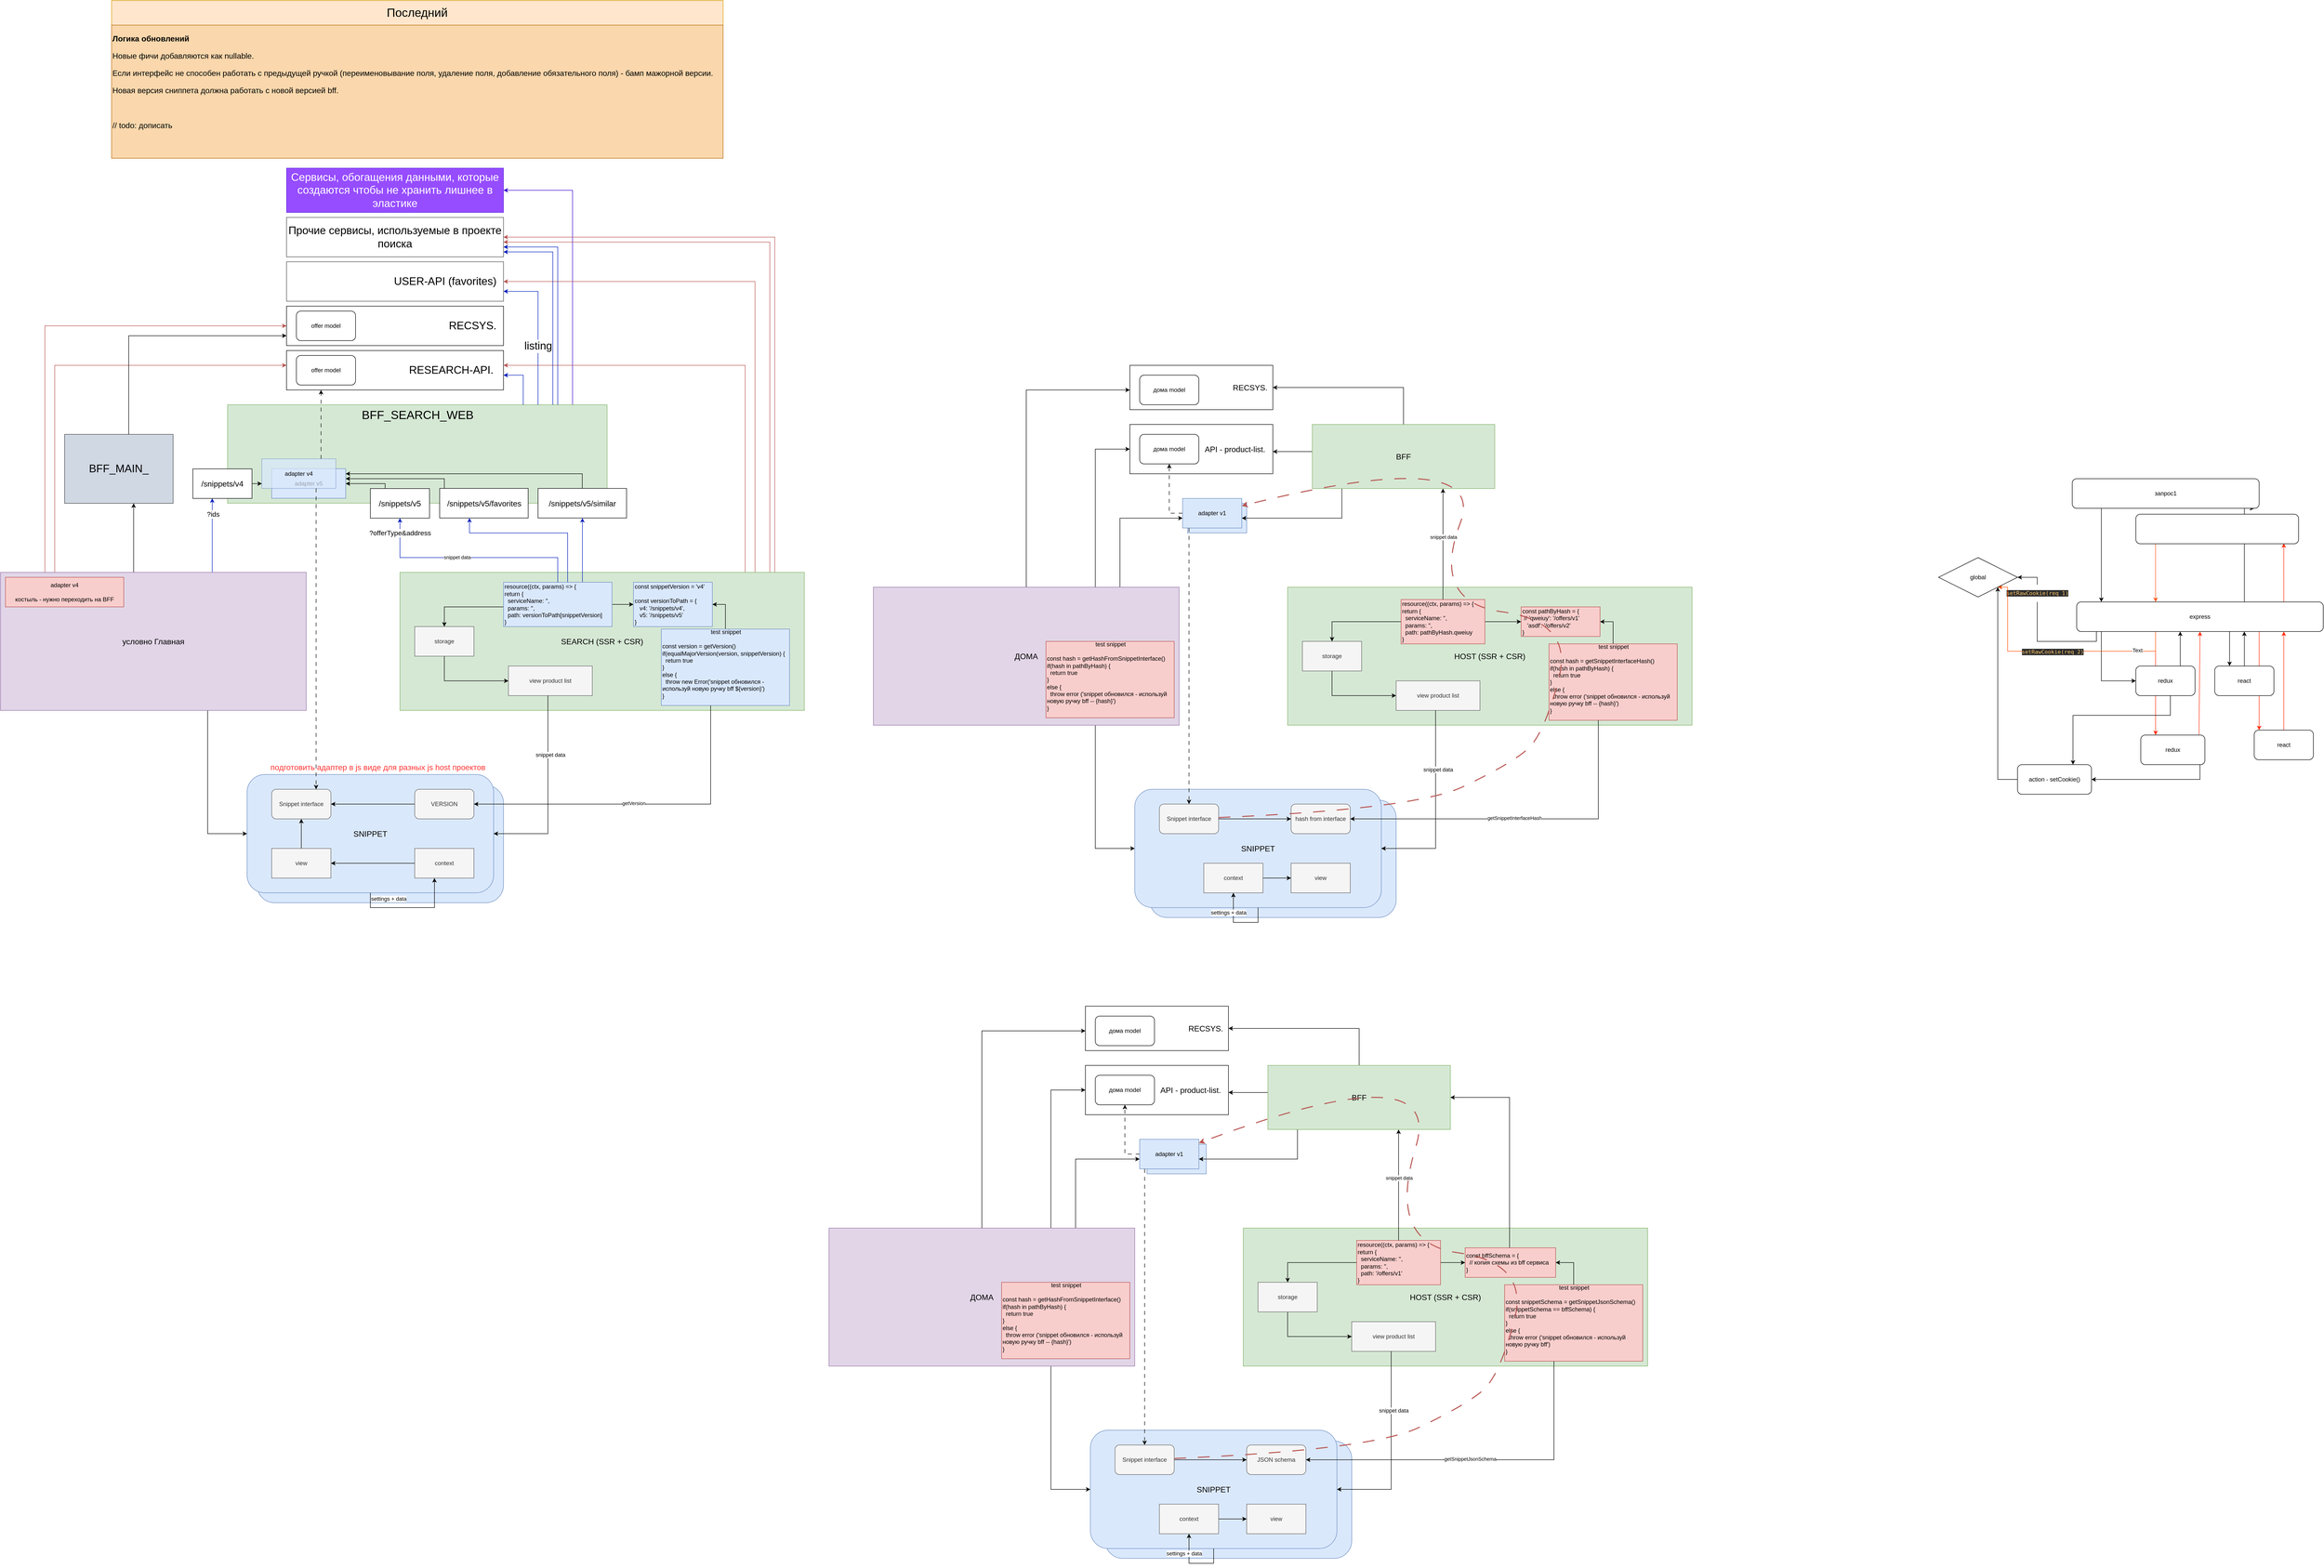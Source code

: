 <mxfile version="20.8.13" type="github">
  <diagram id="fHXRFne2_BFkhLYoYEFm" name="Страница 1">
    <mxGraphModel dx="5347" dy="2545" grid="1" gridSize="10" guides="1" tooltips="1" connect="1" arrows="1" fold="1" page="1" pageScale="1" pageWidth="827" pageHeight="1169" math="0" shadow="0">
      <root>
        <mxCell id="0" />
        <mxCell id="1" parent="0" />
        <mxCell id="Bd7LE4ANdgzSuI5iV2SU-225" style="edgeStyle=orthogonalEdgeStyle;rounded=0;orthogonalLoop=1;jettySize=auto;html=1;strokeWidth=1;fontSize=22;fontColor=#FF3333;fillColor=#6a00ff;strokeColor=#3700CC;" edge="1" parent="1" source="Bd7LE4ANdgzSuI5iV2SU-146" target="Bd7LE4ANdgzSuI5iV2SU-223">
          <mxGeometry relative="1" as="geometry">
            <Array as="points">
              <mxPoint x="-1310" y="-735" />
            </Array>
          </mxGeometry>
        </mxCell>
        <mxCell id="Bd7LE4ANdgzSuI5iV2SU-146" value="&lt;font style=&quot;font-size: 24px;&quot;&gt;BFF_SEARCH_WEB&lt;/font&gt;" style="rounded=0;whiteSpace=wrap;html=1;fillColor=#d5e8d4;strokeColor=#82b366;verticalAlign=top;fontSize=24;" vertex="1" parent="1">
          <mxGeometry x="-2009.5" y="-300" width="769.5" height="199.71" as="geometry" />
        </mxCell>
        <mxCell id="K3KEqYG0txzJb1fHIo51-1" value="&lt;font style=&quot;font-size: 16px;&quot;&gt;HOST (SSR + CSR)&lt;/font&gt;" style="rounded=0;whiteSpace=wrap;html=1;fillColor=#d5e8d4;strokeColor=#82b366;" parent="1" vertex="1">
          <mxGeometry x="140" y="70" width="820" height="280" as="geometry" />
        </mxCell>
        <mxCell id="K3KEqYG0txzJb1fHIo51-3" value="&lt;font style=&quot;font-size: 16px;&quot;&gt;API - product-list.&amp;nbsp; &amp;nbsp;&lt;/font&gt;" style="rounded=0;whiteSpace=wrap;html=1;align=right;" parent="1" vertex="1">
          <mxGeometry x="-180" y="-260" width="290" height="100" as="geometry" />
        </mxCell>
        <mxCell id="K3KEqYG0txzJb1fHIo51-13" style="edgeStyle=orthogonalEdgeStyle;rounded=0;orthogonalLoop=1;jettySize=auto;html=1;" parent="1" source="K3KEqYG0txzJb1fHIo51-4" target="K3KEqYG0txzJb1fHIo51-5" edge="1">
          <mxGeometry relative="1" as="geometry">
            <Array as="points">
              <mxPoint x="230" y="140" />
            </Array>
          </mxGeometry>
        </mxCell>
        <mxCell id="Bd7LE4ANdgzSuI5iV2SU-66" style="edgeStyle=orthogonalEdgeStyle;rounded=0;orthogonalLoop=1;jettySize=auto;html=1;strokeWidth=1;fontSize=16;" edge="1" parent="1" source="K3KEqYG0txzJb1fHIo51-4" target="Bd7LE4ANdgzSuI5iV2SU-50">
          <mxGeometry relative="1" as="geometry">
            <mxPoint x="620" y="140" as="targetPoint" />
          </mxGeometry>
        </mxCell>
        <mxCell id="K3KEqYG0txzJb1fHIo51-4" value="resource((ctx, params) =&amp;gt; {&lt;br&gt;return {&lt;br&gt;&amp;nbsp; serviceName: &#39;&#39;,&lt;br&gt;&amp;nbsp; params: &#39;&#39;,&lt;br&gt;&amp;nbsp; path: pathByHash.qweiuy&lt;br&gt;}" style="rounded=0;whiteSpace=wrap;html=1;align=left;fillColor=#f8cecc;strokeColor=#b85450;" parent="1" vertex="1">
          <mxGeometry x="370" y="95" width="170" height="90" as="geometry" />
        </mxCell>
        <mxCell id="K3KEqYG0txzJb1fHIo51-14" style="edgeStyle=orthogonalEdgeStyle;rounded=0;orthogonalLoop=1;jettySize=auto;html=1;" parent="1" source="K3KEqYG0txzJb1fHIo51-5" target="K3KEqYG0txzJb1fHIo51-6" edge="1">
          <mxGeometry relative="1" as="geometry">
            <Array as="points">
              <mxPoint x="230" y="290" />
            </Array>
          </mxGeometry>
        </mxCell>
        <mxCell id="K3KEqYG0txzJb1fHIo51-5" value="storage" style="rounded=0;whiteSpace=wrap;html=1;fillColor=#f5f5f5;fontColor=#333333;strokeColor=#666666;" parent="1" vertex="1">
          <mxGeometry x="170" y="180" width="120" height="60" as="geometry" />
        </mxCell>
        <mxCell id="K3KEqYG0txzJb1fHIo51-6" value="view product list" style="rounded=0;whiteSpace=wrap;html=1;fillColor=#f5f5f5;fontColor=#333333;strokeColor=#666666;" parent="1" vertex="1">
          <mxGeometry x="360" y="260" width="170" height="60" as="geometry" />
        </mxCell>
        <mxCell id="K3KEqYG0txzJb1fHIo51-7" value="adapter v2" style="rounded=0;whiteSpace=wrap;html=1;fillColor=#dae8fc;strokeColor=#6c8ebf;" parent="1" vertex="1">
          <mxGeometry x="-63" y="-100" width="120" height="60" as="geometry" />
        </mxCell>
        <mxCell id="K3KEqYG0txzJb1fHIo51-26" value="дома model" style="rounded=1;whiteSpace=wrap;html=1;" parent="1" vertex="1">
          <mxGeometry x="-160" y="-240" width="120" height="60" as="geometry" />
        </mxCell>
        <mxCell id="7aWh85wtopvDy3VwdWxM-7" style="edgeStyle=orthogonalEdgeStyle;rounded=0;orthogonalLoop=1;jettySize=auto;html=1;entryX=0;entryY=0.5;entryDx=0;entryDy=0;" parent="1" source="7aWh85wtopvDy3VwdWxM-2" target="7aWh85wtopvDy3VwdWxM-5" edge="1">
          <mxGeometry relative="1" as="geometry">
            <Array as="points">
              <mxPoint x="1790" y="260" />
            </Array>
          </mxGeometry>
        </mxCell>
        <mxCell id="7aWh85wtopvDy3VwdWxM-8" style="edgeStyle=orthogonalEdgeStyle;rounded=0;orthogonalLoop=1;jettySize=auto;html=1;strokeColor=#FF2B0A;" parent="1" source="7aWh85wtopvDy3VwdWxM-2" target="7aWh85wtopvDy3VwdWxM-6" edge="1">
          <mxGeometry relative="1" as="geometry">
            <Array as="points">
              <mxPoint x="1900" y="340" />
              <mxPoint x="1900" y="340" />
            </Array>
          </mxGeometry>
        </mxCell>
        <mxCell id="7aWh85wtopvDy3VwdWxM-13" style="edgeStyle=orthogonalEdgeStyle;rounded=0;orthogonalLoop=1;jettySize=auto;html=1;" parent="1" source="7aWh85wtopvDy3VwdWxM-2" target="7aWh85wtopvDy3VwdWxM-9" edge="1">
          <mxGeometry relative="1" as="geometry">
            <Array as="points">
              <mxPoint x="2050" y="210" />
              <mxPoint x="2050" y="210" />
            </Array>
          </mxGeometry>
        </mxCell>
        <mxCell id="7aWh85wtopvDy3VwdWxM-14" style="edgeStyle=orthogonalEdgeStyle;rounded=0;orthogonalLoop=1;jettySize=auto;html=1;" parent="1" source="7aWh85wtopvDy3VwdWxM-2" edge="1">
          <mxGeometry relative="1" as="geometry">
            <mxPoint x="2100" y="-90" as="targetPoint" />
            <Array as="points">
              <mxPoint x="2080" y="-90" />
            </Array>
          </mxGeometry>
        </mxCell>
        <mxCell id="7aWh85wtopvDy3VwdWxM-19" style="edgeStyle=orthogonalEdgeStyle;rounded=0;orthogonalLoop=1;jettySize=auto;html=1;strokeColor=#FF2B0A;fillColor=#FF0800;" parent="1" source="7aWh85wtopvDy3VwdWxM-2" target="7aWh85wtopvDy3VwdWxM-18" edge="1">
          <mxGeometry relative="1" as="geometry">
            <Array as="points">
              <mxPoint x="2110" y="330" />
              <mxPoint x="2110" y="330" />
            </Array>
          </mxGeometry>
        </mxCell>
        <mxCell id="7aWh85wtopvDy3VwdWxM-21" style="edgeStyle=orthogonalEdgeStyle;rounded=0;orthogonalLoop=1;jettySize=auto;html=1;strokeColor=#FF2B0A;fillColor=#FF0800;entryX=0.909;entryY=0.983;entryDx=0;entryDy=0;entryPerimeter=0;" parent="1" source="7aWh85wtopvDy3VwdWxM-2" target="7aWh85wtopvDy3VwdWxM-22" edge="1">
          <mxGeometry relative="1" as="geometry">
            <mxPoint x="2160" y="-50" as="targetPoint" />
            <Array as="points">
              <mxPoint x="2160" y="70" />
              <mxPoint x="2160" y="70" />
            </Array>
          </mxGeometry>
        </mxCell>
        <mxCell id="7aWh85wtopvDy3VwdWxM-30" style="edgeStyle=orthogonalEdgeStyle;rounded=0;orthogonalLoop=1;jettySize=auto;html=1;strokeColor=#000000;fillColor=#FF0800;" parent="1" source="7aWh85wtopvDy3VwdWxM-2" target="7aWh85wtopvDy3VwdWxM-28" edge="1">
          <mxGeometry relative="1" as="geometry">
            <Array as="points">
              <mxPoint x="1780" y="180" />
              <mxPoint x="1660" y="180" />
              <mxPoint x="1660" y="50" />
            </Array>
          </mxGeometry>
        </mxCell>
        <mxCell id="7aWh85wtopvDy3VwdWxM-31" value="&lt;pre style=&quot;background-color:#2b2b2b;color:#a9b7c6;font-family:&#39;JetBrains Mono&#39;,monospace;font-size:9,8pt;&quot;&gt;&lt;span style=&quot;color:#ffc66d;&quot;&gt;setRawCookie(req 1)&lt;/span&gt;&lt;/pre&gt;" style="edgeLabel;html=1;align=center;verticalAlign=middle;resizable=0;points=[];" parent="7aWh85wtopvDy3VwdWxM-30" vertex="1" connectable="0">
          <mxGeometry x="0.535" relative="1" as="geometry">
            <mxPoint as="offset" />
          </mxGeometry>
        </mxCell>
        <mxCell id="7aWh85wtopvDy3VwdWxM-32" style="edgeStyle=orthogonalEdgeStyle;rounded=0;orthogonalLoop=1;jettySize=auto;html=1;entryX=1;entryY=1;entryDx=0;entryDy=0;strokeColor=#FF4D00;fillColor=#FF0800;" parent="1" source="7aWh85wtopvDy3VwdWxM-2" target="7aWh85wtopvDy3VwdWxM-28" edge="1">
          <mxGeometry relative="1" as="geometry">
            <Array as="points">
              <mxPoint x="1900" y="200" />
              <mxPoint x="1600" y="200" />
            </Array>
          </mxGeometry>
        </mxCell>
        <mxCell id="7aWh85wtopvDy3VwdWxM-33" value="Text" style="edgeLabel;html=1;align=center;verticalAlign=middle;resizable=0;points=[];" parent="7aWh85wtopvDy3VwdWxM-32" vertex="1" connectable="0">
          <mxGeometry x="-0.685" y="-2" relative="1" as="geometry">
            <mxPoint as="offset" />
          </mxGeometry>
        </mxCell>
        <mxCell id="7aWh85wtopvDy3VwdWxM-34" value="&lt;pre style=&quot;background-color:#2b2b2b;color:#a9b7c6;font-family:&#39;JetBrains Mono&#39;,monospace;font-size:9,8pt;&quot;&gt;&lt;span style=&quot;color:#ffc66d;&quot;&gt;setRawCookie(req 2)&lt;/span&gt;&lt;/pre&gt;" style="edgeLabel;html=1;align=center;verticalAlign=middle;resizable=0;points=[];" parent="7aWh85wtopvDy3VwdWxM-32" vertex="1" connectable="0">
          <mxGeometry x="0.174" y="1" relative="1" as="geometry">
            <mxPoint x="38" as="offset" />
          </mxGeometry>
        </mxCell>
        <mxCell id="7aWh85wtopvDy3VwdWxM-2" value="express&lt;br&gt;" style="rounded=1;whiteSpace=wrap;html=1;" parent="1" vertex="1">
          <mxGeometry x="1740" y="100" width="500" height="60" as="geometry" />
        </mxCell>
        <mxCell id="7aWh85wtopvDy3VwdWxM-3" value="" style="endArrow=classic;html=1;rounded=0;entryX=0.1;entryY=0;entryDx=0;entryDy=0;entryPerimeter=0;" parent="1" target="7aWh85wtopvDy3VwdWxM-2" edge="1">
          <mxGeometry width="50" height="50" relative="1" as="geometry">
            <mxPoint x="1790" y="-100" as="sourcePoint" />
            <mxPoint x="2130" y="340" as="targetPoint" />
          </mxGeometry>
        </mxCell>
        <mxCell id="7aWh85wtopvDy3VwdWxM-4" value="" style="endArrow=classic;html=1;rounded=0;entryX=0.122;entryY=-0.05;entryDx=0;entryDy=0;entryPerimeter=0;fillColor=#FF0800;strokeColor=#FF5719;" parent="1" edge="1">
          <mxGeometry width="50" height="50" relative="1" as="geometry">
            <mxPoint x="1900" y="-57" as="sourcePoint" />
            <mxPoint x="1900.02" y="100" as="targetPoint" />
          </mxGeometry>
        </mxCell>
        <mxCell id="7aWh85wtopvDy3VwdWxM-12" style="edgeStyle=orthogonalEdgeStyle;rounded=0;orthogonalLoop=1;jettySize=auto;html=1;exitX=0.75;exitY=0;exitDx=0;exitDy=0;" parent="1" source="7aWh85wtopvDy3VwdWxM-5" target="7aWh85wtopvDy3VwdWxM-2" edge="1">
          <mxGeometry relative="1" as="geometry">
            <Array as="points">
              <mxPoint x="1950" y="180" />
              <mxPoint x="1950" y="180" />
            </Array>
          </mxGeometry>
        </mxCell>
        <mxCell id="7aWh85wtopvDy3VwdWxM-26" style="edgeStyle=orthogonalEdgeStyle;rounded=0;orthogonalLoop=1;jettySize=auto;html=1;entryX=0.75;entryY=0;entryDx=0;entryDy=0;strokeColor=#000000;fillColor=#FF0800;" parent="1" source="7aWh85wtopvDy3VwdWxM-5" target="7aWh85wtopvDy3VwdWxM-25" edge="1">
          <mxGeometry relative="1" as="geometry">
            <Array as="points">
              <mxPoint x="1930" y="330" />
              <mxPoint x="1733" y="330" />
            </Array>
          </mxGeometry>
        </mxCell>
        <mxCell id="7aWh85wtopvDy3VwdWxM-5" value="redux" style="rounded=1;whiteSpace=wrap;html=1;" parent="1" vertex="1">
          <mxGeometry x="1860" y="230" width="120" height="60" as="geometry" />
        </mxCell>
        <mxCell id="7aWh85wtopvDy3VwdWxM-27" style="edgeStyle=orthogonalEdgeStyle;rounded=0;orthogonalLoop=1;jettySize=auto;html=1;entryX=1;entryY=0.5;entryDx=0;entryDy=0;strokeColor=#000000;fillColor=#FF0800;" parent="1" source="7aWh85wtopvDy3VwdWxM-6" target="7aWh85wtopvDy3VwdWxM-25" edge="1">
          <mxGeometry relative="1" as="geometry">
            <Array as="points">
              <mxPoint x="1990" y="460" />
            </Array>
          </mxGeometry>
        </mxCell>
        <mxCell id="7aWh85wtopvDy3VwdWxM-6" value="redux" style="rounded=1;whiteSpace=wrap;html=1;" parent="1" vertex="1">
          <mxGeometry x="1870" y="370" width="130" height="60" as="geometry" />
        </mxCell>
        <mxCell id="7aWh85wtopvDy3VwdWxM-11" style="edgeStyle=orthogonalEdgeStyle;rounded=0;orthogonalLoop=1;jettySize=auto;html=1;exitX=0.5;exitY=0;exitDx=0;exitDy=0;" parent="1" source="7aWh85wtopvDy3VwdWxM-9" target="7aWh85wtopvDy3VwdWxM-2" edge="1">
          <mxGeometry relative="1" as="geometry">
            <Array as="points">
              <mxPoint x="2080" y="170" />
              <mxPoint x="2080" y="170" />
            </Array>
          </mxGeometry>
        </mxCell>
        <mxCell id="7aWh85wtopvDy3VwdWxM-9" value="react" style="rounded=1;whiteSpace=wrap;html=1;" parent="1" vertex="1">
          <mxGeometry x="2020" y="230" width="120" height="60" as="geometry" />
        </mxCell>
        <mxCell id="7aWh85wtopvDy3VwdWxM-15" value="запрос1" style="rounded=1;whiteSpace=wrap;html=1;" parent="1" vertex="1">
          <mxGeometry x="1731" y="-150" width="379" height="60" as="geometry" />
        </mxCell>
        <mxCell id="7aWh85wtopvDy3VwdWxM-17" value="" style="endArrow=classic;html=1;rounded=0;strokeColor=#FF2B0A;fillColor=#FF0800;entryX=0.5;entryY=1;entryDx=0;entryDy=0;exitX=0.908;exitY=-0.017;exitDx=0;exitDy=0;exitPerimeter=0;" parent="1" source="7aWh85wtopvDy3VwdWxM-6" target="7aWh85wtopvDy3VwdWxM-2" edge="1">
          <mxGeometry width="50" height="50" relative="1" as="geometry">
            <mxPoint x="2080" y="290" as="sourcePoint" />
            <mxPoint x="2130" y="240" as="targetPoint" />
          </mxGeometry>
        </mxCell>
        <mxCell id="7aWh85wtopvDy3VwdWxM-20" style="edgeStyle=orthogonalEdgeStyle;rounded=0;orthogonalLoop=1;jettySize=auto;html=1;entryX=0.84;entryY=1;entryDx=0;entryDy=0;entryPerimeter=0;strokeColor=#FF2B0A;fillColor=#FF0800;" parent="1" source="7aWh85wtopvDy3VwdWxM-18" target="7aWh85wtopvDy3VwdWxM-2" edge="1">
          <mxGeometry relative="1" as="geometry" />
        </mxCell>
        <mxCell id="7aWh85wtopvDy3VwdWxM-18" value="react" style="rounded=1;whiteSpace=wrap;html=1;" parent="1" vertex="1">
          <mxGeometry x="2100" y="360" width="120" height="60" as="geometry" />
        </mxCell>
        <mxCell id="7aWh85wtopvDy3VwdWxM-22" value="" style="rounded=1;whiteSpace=wrap;html=1;" parent="1" vertex="1">
          <mxGeometry x="1860" y="-78" width="330" height="60" as="geometry" />
        </mxCell>
        <mxCell id="7aWh85wtopvDy3VwdWxM-29" style="edgeStyle=orthogonalEdgeStyle;rounded=0;orthogonalLoop=1;jettySize=auto;html=1;strokeColor=#000000;fillColor=#FF0800;" parent="1" source="7aWh85wtopvDy3VwdWxM-25" target="7aWh85wtopvDy3VwdWxM-28" edge="1">
          <mxGeometry relative="1" as="geometry">
            <Array as="points">
              <mxPoint x="1580" y="460" />
            </Array>
          </mxGeometry>
        </mxCell>
        <mxCell id="7aWh85wtopvDy3VwdWxM-25" value="action - setCookie()" style="rounded=1;whiteSpace=wrap;html=1;" parent="1" vertex="1">
          <mxGeometry x="1620" y="430" width="150" height="60" as="geometry" />
        </mxCell>
        <mxCell id="7aWh85wtopvDy3VwdWxM-28" value="global" style="rhombus;whiteSpace=wrap;html=1;" parent="1" vertex="1">
          <mxGeometry x="1460" y="10" width="160" height="80" as="geometry" />
        </mxCell>
        <mxCell id="Bd7LE4ANdgzSuI5iV2SU-9" style="edgeStyle=orthogonalEdgeStyle;rounded=0;orthogonalLoop=1;jettySize=auto;html=1;" edge="1" parent="1" source="K3KEqYG0txzJb1fHIo51-29" target="Bd7LE4ANdgzSuI5iV2SU-41">
          <mxGeometry relative="1" as="geometry">
            <mxPoint x="100" y="-50" as="targetPoint" />
            <Array as="points">
              <mxPoint x="250" y="-70" />
            </Array>
          </mxGeometry>
        </mxCell>
        <mxCell id="Bd7LE4ANdgzSuI5iV2SU-13" style="edgeStyle=orthogonalEdgeStyle;rounded=0;orthogonalLoop=1;jettySize=auto;html=1;" edge="1" parent="1" source="K3KEqYG0txzJb1fHIo51-29" target="K3KEqYG0txzJb1fHIo51-3">
          <mxGeometry relative="1" as="geometry">
            <Array as="points">
              <mxPoint x="160" y="-205" />
              <mxPoint x="160" y="-205" />
            </Array>
          </mxGeometry>
        </mxCell>
        <mxCell id="Bd7LE4ANdgzSuI5iV2SU-33" style="edgeStyle=orthogonalEdgeStyle;rounded=0;orthogonalLoop=1;jettySize=auto;html=1;" edge="1" parent="1" source="K3KEqYG0txzJb1fHIo51-4" target="K3KEqYG0txzJb1fHIo51-29">
          <mxGeometry relative="1" as="geometry">
            <Array as="points">
              <mxPoint x="395" y="110" />
              <mxPoint x="395" y="110" />
            </Array>
          </mxGeometry>
        </mxCell>
        <mxCell id="Bd7LE4ANdgzSuI5iV2SU-55" value="snippet data" style="edgeLabel;html=1;align=center;verticalAlign=middle;resizable=0;points=[];fontSize=10;" vertex="1" connectable="0" parent="Bd7LE4ANdgzSuI5iV2SU-33">
          <mxGeometry x="0.13" y="-1" relative="1" as="geometry">
            <mxPoint as="offset" />
          </mxGeometry>
        </mxCell>
        <mxCell id="Bd7LE4ANdgzSuI5iV2SU-39" style="edgeStyle=orthogonalEdgeStyle;rounded=0;orthogonalLoop=1;jettySize=auto;html=1;" edge="1" parent="1" source="Bd7LE4ANdgzSuI5iV2SU-38" target="K3KEqYG0txzJb1fHIo51-2">
          <mxGeometry relative="1" as="geometry">
            <Array as="points">
              <mxPoint x="-250" y="600" />
            </Array>
          </mxGeometry>
        </mxCell>
        <mxCell id="Bd7LE4ANdgzSuI5iV2SU-58" style="edgeStyle=orthogonalEdgeStyle;rounded=0;orthogonalLoop=1;jettySize=auto;html=1;fontSize=10;" edge="1" parent="1" source="Bd7LE4ANdgzSuI5iV2SU-38" target="Bd7LE4ANdgzSuI5iV2SU-41">
          <mxGeometry relative="1" as="geometry">
            <Array as="points">
              <mxPoint x="-200" y="-70" />
            </Array>
          </mxGeometry>
        </mxCell>
        <mxCell id="Bd7LE4ANdgzSuI5iV2SU-62" style="edgeStyle=orthogonalEdgeStyle;rounded=0;orthogonalLoop=1;jettySize=auto;html=1;fontSize=16;" edge="1" parent="1" source="Bd7LE4ANdgzSuI5iV2SU-38" target="K3KEqYG0txzJb1fHIo51-3">
          <mxGeometry relative="1" as="geometry">
            <Array as="points">
              <mxPoint x="-250" y="-210" />
            </Array>
          </mxGeometry>
        </mxCell>
        <mxCell id="Bd7LE4ANdgzSuI5iV2SU-70" style="edgeStyle=orthogonalEdgeStyle;rounded=0;orthogonalLoop=1;jettySize=auto;html=1;strokeWidth=1;fontSize=16;" edge="1" parent="1" source="Bd7LE4ANdgzSuI5iV2SU-38" target="Bd7LE4ANdgzSuI5iV2SU-68">
          <mxGeometry relative="1" as="geometry">
            <Array as="points">
              <mxPoint x="-390" y="-330" />
            </Array>
          </mxGeometry>
        </mxCell>
        <mxCell id="Bd7LE4ANdgzSuI5iV2SU-38" value="&lt;font style=&quot;font-size: 16px;&quot;&gt;ДОМА&lt;/font&gt;" style="rounded=0;whiteSpace=wrap;html=1;fillColor=#e1d5e7;strokeColor=#9673a6;" vertex="1" parent="1">
          <mxGeometry x="-700" y="70" width="620" height="280" as="geometry" />
        </mxCell>
        <mxCell id="Bd7LE4ANdgzSuI5iV2SU-45" style="edgeStyle=orthogonalEdgeStyle;rounded=0;orthogonalLoop=1;jettySize=auto;html=1;dashed=1;dashPattern=8 8;" edge="1" parent="1" source="Bd7LE4ANdgzSuI5iV2SU-41" target="K3KEqYG0txzJb1fHIo51-26">
          <mxGeometry relative="1" as="geometry">
            <Array as="points">
              <mxPoint x="-100" y="-150" />
              <mxPoint x="-100" y="-150" />
            </Array>
          </mxGeometry>
        </mxCell>
        <UserObject label="adapter v1" tooltip="Адаптеры временно переедут в отдельный пакет для поддержки совместимости в остальных проектах. &#xa;&#xa;Сниппет будет поставляться как ui компонент без адаптера. &#xa;&#xa;Проекты сами должны будут пилить поддержку адаптеров. Либо можем поисковую часть BFF пошарить не только на поиск. &#xa;&#xa;По-сути адаптеры в отдельном пакете - это преобразование ответа research-api и т.п. в формат, который нужно отображать" id="Bd7LE4ANdgzSuI5iV2SU-41">
          <mxCell style="rounded=0;whiteSpace=wrap;html=1;fillColor=#dae8fc;strokeColor=#6c8ebf;" vertex="1" parent="1">
            <mxGeometry x="-73" y="-110" width="120" height="60" as="geometry" />
          </mxCell>
        </UserObject>
        <mxCell id="Bd7LE4ANdgzSuI5iV2SU-67" style="edgeStyle=orthogonalEdgeStyle;rounded=0;orthogonalLoop=1;jettySize=auto;html=1;entryX=1;entryY=0.5;entryDx=0;entryDy=0;strokeWidth=1;fontSize=16;" edge="1" parent="1" source="Bd7LE4ANdgzSuI5iV2SU-47" target="Bd7LE4ANdgzSuI5iV2SU-50">
          <mxGeometry relative="1" as="geometry" />
        </mxCell>
        <mxCell id="Bd7LE4ANdgzSuI5iV2SU-47" value="&lt;div style=&quot;text-align: center;&quot;&gt;&lt;span style=&quot;background-color: initial;&quot;&gt;test snippet&lt;/span&gt;&lt;/div&gt;&lt;br&gt;const hash = getSnippetInterfaceHash()&lt;br&gt;if(hash in&amp;nbsp;pathByHash) {&lt;br&gt;&amp;nbsp; return true&lt;br&gt;}&lt;br&gt;else {&lt;br&gt;&amp;nbsp; throw error (&#39;snippet обновился - используй новую ручку bff -- {hash}&#39;)&lt;br&gt;}&lt;br&gt;&amp;nbsp;" style="rounded=0;whiteSpace=wrap;html=1;align=left;fillColor=#f8cecc;strokeColor=#b85450;" vertex="1" parent="1">
          <mxGeometry x="670" y="185" width="260" height="155" as="geometry" />
        </mxCell>
        <mxCell id="Bd7LE4ANdgzSuI5iV2SU-50" value="const pathByHash = {&lt;br&gt;&amp;nbsp;// &#39;qweiuy&#39;: &#39;/offers/v1&#39;&lt;br&gt;&amp;nbsp; &amp;nbsp;&#39;asdf&#39;: &#39;/offers/v2&#39;&lt;br&gt;}" style="rounded=0;whiteSpace=wrap;html=1;align=left;fillColor=#f8cecc;strokeColor=#b85450;" vertex="1" parent="1">
          <mxGeometry x="613.5" y="110" width="160" height="60" as="geometry" />
        </mxCell>
        <mxCell id="Bd7LE4ANdgzSuI5iV2SU-71" style="edgeStyle=orthogonalEdgeStyle;rounded=0;orthogonalLoop=1;jettySize=auto;html=1;strokeWidth=1;fontSize=16;" edge="1" parent="1" source="K3KEqYG0txzJb1fHIo51-29" target="Bd7LE4ANdgzSuI5iV2SU-68">
          <mxGeometry relative="1" as="geometry">
            <Array as="points">
              <mxPoint x="375" y="-335" />
            </Array>
          </mxGeometry>
        </mxCell>
        <mxCell id="K3KEqYG0txzJb1fHIo51-29" value="&lt;font style=&quot;font-size: 16px;&quot;&gt;BFF&lt;/font&gt;" style="rounded=0;whiteSpace=wrap;html=1;fillColor=#d5e8d4;strokeColor=#82b366;" parent="1" vertex="1">
          <mxGeometry x="190" y="-260" width="370" height="130" as="geometry" />
        </mxCell>
        <mxCell id="Bd7LE4ANdgzSuI5iV2SU-59" value="SNIPPET" style="rounded=1;whiteSpace=wrap;html=1;fillColor=#dae8fc;strokeColor=#6c8ebf;" vertex="1" parent="1">
          <mxGeometry x="-140" y="502" width="500" height="238" as="geometry" />
        </mxCell>
        <mxCell id="K3KEqYG0txzJb1fHIo51-2" value="&lt;font style=&quot;font-size: 16px;&quot;&gt;SNIPPET&lt;/font&gt;" style="rounded=1;whiteSpace=wrap;html=1;fillColor=#dae8fc;strokeColor=#6c8ebf;" parent="1" vertex="1">
          <mxGeometry x="-170" y="480" width="500" height="240" as="geometry" />
        </mxCell>
        <mxCell id="K3KEqYG0txzJb1fHIo51-8" value="view" style="rounded=0;whiteSpace=wrap;html=1;fillColor=#f5f5f5;fontColor=#333333;strokeColor=#666666;" parent="1" vertex="1">
          <mxGeometry x="147" y="630" width="120" height="60" as="geometry" />
        </mxCell>
        <mxCell id="K3KEqYG0txzJb1fHIo51-25" style="edgeStyle=orthogonalEdgeStyle;rounded=0;orthogonalLoop=1;jettySize=auto;html=1;" parent="1" source="K3KEqYG0txzJb1fHIo51-18" target="K3KEqYG0txzJb1fHIo51-8" edge="1">
          <mxGeometry relative="1" as="geometry" />
        </mxCell>
        <mxCell id="K3KEqYG0txzJb1fHIo51-18" value="context" style="rounded=0;whiteSpace=wrap;html=1;fillColor=#f5f5f5;fontColor=#333333;strokeColor=#666666;" parent="1" vertex="1">
          <mxGeometry x="-30" y="630" width="120" height="60" as="geometry" />
        </mxCell>
        <mxCell id="K3KEqYG0txzJb1fHIo51-19" style="edgeStyle=orthogonalEdgeStyle;rounded=0;orthogonalLoop=1;jettySize=auto;html=1;exitX=0.5;exitY=1;exitDx=0;exitDy=0;" parent="1" source="K3KEqYG0txzJb1fHIo51-2" target="K3KEqYG0txzJb1fHIo51-18" edge="1">
          <mxGeometry relative="1" as="geometry">
            <Array as="points">
              <mxPoint x="80" y="750" />
              <mxPoint x="30" y="750" />
            </Array>
          </mxGeometry>
        </mxCell>
        <mxCell id="K3KEqYG0txzJb1fHIo51-20" value="settings + data" style="edgeLabel;html=1;align=center;verticalAlign=middle;resizable=0;points=[];" parent="K3KEqYG0txzJb1fHIo51-19" vertex="1" connectable="0">
          <mxGeometry x="-0.127" y="-1" relative="1" as="geometry">
            <mxPoint x="-29" y="-19" as="offset" />
          </mxGeometry>
        </mxCell>
        <mxCell id="Bd7LE4ANdgzSuI5iV2SU-15" value="Snippet interface&lt;br&gt;" style="rounded=1;whiteSpace=wrap;html=1;fillColor=#f5f5f5;strokeColor=#666666;fontColor=#333333;" vertex="1" parent="1">
          <mxGeometry x="-120" y="510" width="120" height="60" as="geometry" />
        </mxCell>
        <mxCell id="Bd7LE4ANdgzSuI5iV2SU-30" value="hash from interface" style="rounded=1;whiteSpace=wrap;html=1;fillColor=#f5f5f5;strokeColor=#666666;fontColor=#333333;" vertex="1" parent="1">
          <mxGeometry x="147" y="510" width="120" height="60" as="geometry" />
        </mxCell>
        <mxCell id="Bd7LE4ANdgzSuI5iV2SU-31" value="" style="edgeStyle=orthogonalEdgeStyle;rounded=0;orthogonalLoop=1;jettySize=auto;html=1;" edge="1" parent="1" source="Bd7LE4ANdgzSuI5iV2SU-15" target="Bd7LE4ANdgzSuI5iV2SU-30">
          <mxGeometry relative="1" as="geometry" />
        </mxCell>
        <mxCell id="Bd7LE4ANdgzSuI5iV2SU-42" style="edgeStyle=orthogonalEdgeStyle;rounded=0;orthogonalLoop=1;jettySize=auto;html=1;dashed=1;dashPattern=8 8;" edge="1" parent="1" source="Bd7LE4ANdgzSuI5iV2SU-41" target="Bd7LE4ANdgzSuI5iV2SU-15">
          <mxGeometry relative="1" as="geometry">
            <Array as="points">
              <mxPoint x="-60" y="490" />
            </Array>
          </mxGeometry>
        </mxCell>
        <mxCell id="K3KEqYG0txzJb1fHIo51-24" style="edgeStyle=orthogonalEdgeStyle;rounded=0;orthogonalLoop=1;jettySize=auto;html=1;" parent="1" source="K3KEqYG0txzJb1fHIo51-6" target="K3KEqYG0txzJb1fHIo51-2" edge="1">
          <mxGeometry relative="1" as="geometry">
            <Array as="points">
              <mxPoint x="440" y="390" />
              <mxPoint x="440" y="390" />
            </Array>
          </mxGeometry>
        </mxCell>
        <mxCell id="Bd7LE4ANdgzSuI5iV2SU-27" value="snippet data" style="edgeLabel;html=1;align=center;verticalAlign=middle;resizable=0;points=[];" vertex="1" connectable="0" parent="K3KEqYG0txzJb1fHIo51-24">
          <mxGeometry x="0.013" y="3" relative="1" as="geometry">
            <mxPoint x="2" y="-78" as="offset" />
          </mxGeometry>
        </mxCell>
        <mxCell id="Bd7LE4ANdgzSuI5iV2SU-49" style="edgeStyle=orthogonalEdgeStyle;rounded=0;orthogonalLoop=1;jettySize=auto;html=1;" edge="1" parent="1" source="Bd7LE4ANdgzSuI5iV2SU-47" target="Bd7LE4ANdgzSuI5iV2SU-30">
          <mxGeometry relative="1" as="geometry">
            <Array as="points">
              <mxPoint x="770" y="540" />
            </Array>
          </mxGeometry>
        </mxCell>
        <mxCell id="Bd7LE4ANdgzSuI5iV2SU-54" value="getSnippetInterfaceHash" style="edgeLabel;html=1;align=center;verticalAlign=middle;resizable=0;points=[];fontSize=10;" vertex="1" connectable="0" parent="Bd7LE4ANdgzSuI5iV2SU-49">
          <mxGeometry x="0.215" y="-1" relative="1" as="geometry">
            <mxPoint x="57" y="-1" as="offset" />
          </mxGeometry>
        </mxCell>
        <mxCell id="Bd7LE4ANdgzSuI5iV2SU-63" value="" style="curved=1;endArrow=classic;html=1;rounded=0;fontSize=16;dashed=1;dashPattern=12 12;strokeWidth=2;fillColor=#f8cecc;strokeColor=#b85450;" edge="1" parent="1" source="Bd7LE4ANdgzSuI5iV2SU-15" target="Bd7LE4ANdgzSuI5iV2SU-41">
          <mxGeometry width="50" height="50" relative="1" as="geometry">
            <mxPoint x="230" y="450" as="sourcePoint" />
            <mxPoint x="280" y="400" as="targetPoint" />
            <Array as="points">
              <mxPoint x="400" y="520" />
              <mxPoint x="590" y="430" />
              <mxPoint x="660" y="370" />
              <mxPoint x="720" y="140" />
              <mxPoint x="430" y="100" />
              <mxPoint x="550" y="-220" />
            </Array>
          </mxGeometry>
        </mxCell>
        <mxCell id="Bd7LE4ANdgzSuI5iV2SU-64" value="&lt;div style=&quot;text-align: center;&quot;&gt;&lt;span style=&quot;background-color: initial;&quot;&gt;test snippet&lt;/span&gt;&lt;/div&gt;&lt;br&gt;const hash = getHashFromSnippetInterface()&lt;br&gt;if(hash in&amp;nbsp;pathByHash) {&lt;br&gt;&amp;nbsp; return true&lt;br&gt;}&lt;br&gt;else {&lt;br&gt;&amp;nbsp; throw error (&#39;snippet обновился - используй новую ручку bff -- {hash}&#39;)&lt;br&gt;}&lt;br&gt;&amp;nbsp;" style="rounded=0;whiteSpace=wrap;html=1;align=left;fillColor=#f8cecc;strokeColor=#b85450;" vertex="1" parent="1">
          <mxGeometry x="-350" y="180" width="260" height="155" as="geometry" />
        </mxCell>
        <mxCell id="Bd7LE4ANdgzSuI5iV2SU-68" value="&lt;div style=&quot;&quot;&gt;&lt;span style=&quot;background-color: initial;&quot;&gt;RECSYS.&amp;nbsp;&amp;nbsp;&lt;/span&gt;&lt;/div&gt;" style="rounded=0;whiteSpace=wrap;html=1;fontSize=16;align=right;" vertex="1" parent="1">
          <mxGeometry x="-180" y="-380" width="290" height="90" as="geometry" />
        </mxCell>
        <mxCell id="Bd7LE4ANdgzSuI5iV2SU-69" value="дома model" style="rounded=1;whiteSpace=wrap;html=1;" vertex="1" parent="1">
          <mxGeometry x="-160" y="-360" width="120" height="60" as="geometry" />
        </mxCell>
        <mxCell id="Bd7LE4ANdgzSuI5iV2SU-72" value="&lt;font style=&quot;font-size: 16px;&quot;&gt;HOST (SSR + CSR)&lt;/font&gt;" style="rounded=0;whiteSpace=wrap;html=1;fillColor=#d5e8d4;strokeColor=#82b366;" vertex="1" parent="1">
          <mxGeometry x="50" y="1370" width="820" height="280" as="geometry" />
        </mxCell>
        <mxCell id="Bd7LE4ANdgzSuI5iV2SU-73" value="&lt;font style=&quot;font-size: 16px;&quot;&gt;API - product-list.&amp;nbsp; &amp;nbsp;&lt;/font&gt;" style="rounded=0;whiteSpace=wrap;html=1;align=right;" vertex="1" parent="1">
          <mxGeometry x="-270" y="1040" width="290" height="100" as="geometry" />
        </mxCell>
        <mxCell id="Bd7LE4ANdgzSuI5iV2SU-74" style="edgeStyle=orthogonalEdgeStyle;rounded=0;orthogonalLoop=1;jettySize=auto;html=1;" edge="1" parent="1" source="Bd7LE4ANdgzSuI5iV2SU-76" target="Bd7LE4ANdgzSuI5iV2SU-78">
          <mxGeometry relative="1" as="geometry">
            <Array as="points">
              <mxPoint x="140" y="1440" />
            </Array>
          </mxGeometry>
        </mxCell>
        <mxCell id="Bd7LE4ANdgzSuI5iV2SU-75" style="edgeStyle=orthogonalEdgeStyle;rounded=0;orthogonalLoop=1;jettySize=auto;html=1;strokeWidth=1;fontSize=16;" edge="1" parent="1" source="Bd7LE4ANdgzSuI5iV2SU-76" target="Bd7LE4ANdgzSuI5iV2SU-95">
          <mxGeometry relative="1" as="geometry">
            <mxPoint x="530" y="1440" as="targetPoint" />
          </mxGeometry>
        </mxCell>
        <mxCell id="Bd7LE4ANdgzSuI5iV2SU-76" value="resource((ctx, params) =&amp;gt; {&lt;br&gt;return {&lt;br&gt;&amp;nbsp; serviceName: &#39;&#39;,&lt;br&gt;&amp;nbsp; params: &#39;&#39;,&lt;br&gt;&amp;nbsp; path: &#39;/offers/v1&#39;&lt;br&gt;}" style="rounded=0;whiteSpace=wrap;html=1;align=left;fillColor=#f8cecc;strokeColor=#b85450;" vertex="1" parent="1">
          <mxGeometry x="280" y="1395" width="170" height="90" as="geometry" />
        </mxCell>
        <mxCell id="Bd7LE4ANdgzSuI5iV2SU-77" style="edgeStyle=orthogonalEdgeStyle;rounded=0;orthogonalLoop=1;jettySize=auto;html=1;" edge="1" parent="1" source="Bd7LE4ANdgzSuI5iV2SU-78" target="Bd7LE4ANdgzSuI5iV2SU-79">
          <mxGeometry relative="1" as="geometry">
            <Array as="points">
              <mxPoint x="140" y="1590" />
            </Array>
          </mxGeometry>
        </mxCell>
        <mxCell id="Bd7LE4ANdgzSuI5iV2SU-78" value="storage" style="rounded=0;whiteSpace=wrap;html=1;fillColor=#f5f5f5;fontColor=#333333;strokeColor=#666666;" vertex="1" parent="1">
          <mxGeometry x="80" y="1480" width="120" height="60" as="geometry" />
        </mxCell>
        <mxCell id="Bd7LE4ANdgzSuI5iV2SU-79" value="view product list" style="rounded=0;whiteSpace=wrap;html=1;fillColor=#f5f5f5;fontColor=#333333;strokeColor=#666666;" vertex="1" parent="1">
          <mxGeometry x="270" y="1560" width="170" height="60" as="geometry" />
        </mxCell>
        <mxCell id="Bd7LE4ANdgzSuI5iV2SU-80" value="adapter v2" style="rounded=0;whiteSpace=wrap;html=1;fillColor=#dae8fc;strokeColor=#6c8ebf;" vertex="1" parent="1">
          <mxGeometry x="-145" y="1200" width="120" height="60" as="geometry" />
        </mxCell>
        <mxCell id="Bd7LE4ANdgzSuI5iV2SU-81" value="дома model" style="rounded=1;whiteSpace=wrap;html=1;" vertex="1" parent="1">
          <mxGeometry x="-250" y="1060" width="120" height="60" as="geometry" />
        </mxCell>
        <mxCell id="Bd7LE4ANdgzSuI5iV2SU-82" style="edgeStyle=orthogonalEdgeStyle;rounded=0;orthogonalLoop=1;jettySize=auto;html=1;" edge="1" parent="1" source="Bd7LE4ANdgzSuI5iV2SU-97" target="Bd7LE4ANdgzSuI5iV2SU-92">
          <mxGeometry relative="1" as="geometry">
            <mxPoint x="10" y="1250" as="targetPoint" />
            <Array as="points">
              <mxPoint x="160" y="1230" />
            </Array>
          </mxGeometry>
        </mxCell>
        <mxCell id="Bd7LE4ANdgzSuI5iV2SU-83" style="edgeStyle=orthogonalEdgeStyle;rounded=0;orthogonalLoop=1;jettySize=auto;html=1;" edge="1" parent="1" source="Bd7LE4ANdgzSuI5iV2SU-97" target="Bd7LE4ANdgzSuI5iV2SU-73">
          <mxGeometry relative="1" as="geometry">
            <Array as="points">
              <mxPoint x="70" y="1095" />
              <mxPoint x="70" y="1095" />
            </Array>
          </mxGeometry>
        </mxCell>
        <mxCell id="Bd7LE4ANdgzSuI5iV2SU-84" style="edgeStyle=orthogonalEdgeStyle;rounded=0;orthogonalLoop=1;jettySize=auto;html=1;" edge="1" parent="1" source="Bd7LE4ANdgzSuI5iV2SU-76" target="Bd7LE4ANdgzSuI5iV2SU-97">
          <mxGeometry relative="1" as="geometry">
            <Array as="points">
              <mxPoint x="305" y="1410" />
              <mxPoint x="305" y="1410" />
            </Array>
          </mxGeometry>
        </mxCell>
        <mxCell id="Bd7LE4ANdgzSuI5iV2SU-85" value="snippet data" style="edgeLabel;html=1;align=center;verticalAlign=middle;resizable=0;points=[];fontSize=10;" vertex="1" connectable="0" parent="Bd7LE4ANdgzSuI5iV2SU-84">
          <mxGeometry x="0.13" y="-1" relative="1" as="geometry">
            <mxPoint as="offset" />
          </mxGeometry>
        </mxCell>
        <mxCell id="Bd7LE4ANdgzSuI5iV2SU-86" style="edgeStyle=orthogonalEdgeStyle;rounded=0;orthogonalLoop=1;jettySize=auto;html=1;" edge="1" parent="1" source="Bd7LE4ANdgzSuI5iV2SU-90" target="Bd7LE4ANdgzSuI5iV2SU-99">
          <mxGeometry relative="1" as="geometry">
            <Array as="points">
              <mxPoint x="-340" y="1900" />
            </Array>
          </mxGeometry>
        </mxCell>
        <mxCell id="Bd7LE4ANdgzSuI5iV2SU-87" style="edgeStyle=orthogonalEdgeStyle;rounded=0;orthogonalLoop=1;jettySize=auto;html=1;fontSize=10;" edge="1" parent="1" source="Bd7LE4ANdgzSuI5iV2SU-90" target="Bd7LE4ANdgzSuI5iV2SU-92">
          <mxGeometry relative="1" as="geometry">
            <Array as="points">
              <mxPoint x="-290" y="1230" />
            </Array>
          </mxGeometry>
        </mxCell>
        <mxCell id="Bd7LE4ANdgzSuI5iV2SU-88" style="edgeStyle=orthogonalEdgeStyle;rounded=0;orthogonalLoop=1;jettySize=auto;html=1;fontSize=16;" edge="1" parent="1" source="Bd7LE4ANdgzSuI5iV2SU-90" target="Bd7LE4ANdgzSuI5iV2SU-73">
          <mxGeometry relative="1" as="geometry">
            <Array as="points">
              <mxPoint x="-340" y="1090" />
            </Array>
          </mxGeometry>
        </mxCell>
        <mxCell id="Bd7LE4ANdgzSuI5iV2SU-89" style="edgeStyle=orthogonalEdgeStyle;rounded=0;orthogonalLoop=1;jettySize=auto;html=1;strokeWidth=1;fontSize=16;" edge="1" parent="1" source="Bd7LE4ANdgzSuI5iV2SU-90" target="Bd7LE4ANdgzSuI5iV2SU-115">
          <mxGeometry relative="1" as="geometry">
            <Array as="points">
              <mxPoint x="-480" y="970" />
            </Array>
          </mxGeometry>
        </mxCell>
        <mxCell id="Bd7LE4ANdgzSuI5iV2SU-90" value="&lt;font style=&quot;font-size: 16px;&quot;&gt;ДОМА&lt;/font&gt;" style="rounded=0;whiteSpace=wrap;html=1;fillColor=#e1d5e7;strokeColor=#9673a6;" vertex="1" parent="1">
          <mxGeometry x="-790" y="1370" width="620" height="280" as="geometry" />
        </mxCell>
        <mxCell id="Bd7LE4ANdgzSuI5iV2SU-91" style="edgeStyle=orthogonalEdgeStyle;rounded=0;orthogonalLoop=1;jettySize=auto;html=1;dashed=1;dashPattern=8 8;" edge="1" parent="1" source="Bd7LE4ANdgzSuI5iV2SU-92" target="Bd7LE4ANdgzSuI5iV2SU-81">
          <mxGeometry relative="1" as="geometry">
            <Array as="points">
              <mxPoint x="-190" y="1150" />
              <mxPoint x="-190" y="1150" />
            </Array>
          </mxGeometry>
        </mxCell>
        <UserObject label="adapter v1" tooltip="Адаптеры временно переедут в отдельный пакет для поддержки совместимости в остальных проектах. &#xa;&#xa;Сниппет будет поставляться как ui компонент без адаптера. &#xa;&#xa;Проекты сами должны будут пилить поддержку адаптеров. Либо можем поисковую часть BFF пошарить не только на поиск. &#xa;&#xa;По-сути адаптеры в отдельном пакете - это преобразование ответа research-api и т.п. в формат, который нужно отображать" id="Bd7LE4ANdgzSuI5iV2SU-92">
          <mxCell style="rounded=0;whiteSpace=wrap;html=1;fillColor=#dae8fc;strokeColor=#6c8ebf;" vertex="1" parent="1">
            <mxGeometry x="-160" y="1190" width="120" height="60" as="geometry" />
          </mxCell>
        </UserObject>
        <mxCell id="Bd7LE4ANdgzSuI5iV2SU-93" style="edgeStyle=orthogonalEdgeStyle;rounded=0;orthogonalLoop=1;jettySize=auto;html=1;entryX=1;entryY=0.5;entryDx=0;entryDy=0;strokeWidth=1;fontSize=16;" edge="1" parent="1" source="Bd7LE4ANdgzSuI5iV2SU-94" target="Bd7LE4ANdgzSuI5iV2SU-95">
          <mxGeometry relative="1" as="geometry" />
        </mxCell>
        <mxCell id="Bd7LE4ANdgzSuI5iV2SU-94" value="&lt;div style=&quot;text-align: center;&quot;&gt;&lt;span style=&quot;background-color: initial;&quot;&gt;test snippet&lt;/span&gt;&lt;/div&gt;&lt;br&gt;const snippetSchema =&amp;nbsp;getSnippetJsonSchema()&lt;br&gt;if(snippetSchema == bffSchema) {&lt;br&gt;&amp;nbsp; return true&lt;br&gt;}&lt;br&gt;else {&lt;br&gt;&amp;nbsp; throw error (&#39;snippet обновился - используй новую ручку bff&#39;)&lt;br&gt;}&lt;br&gt;&amp;nbsp;" style="rounded=0;whiteSpace=wrap;html=1;align=left;fillColor=#f8cecc;strokeColor=#b85450;" vertex="1" parent="1">
          <mxGeometry x="580" y="1485" width="280" height="155" as="geometry" />
        </mxCell>
        <mxCell id="Bd7LE4ANdgzSuI5iV2SU-119" style="edgeStyle=orthogonalEdgeStyle;rounded=0;orthogonalLoop=1;jettySize=auto;html=1;strokeWidth=1;fontSize=16;" edge="1" parent="1" source="Bd7LE4ANdgzSuI5iV2SU-95" target="Bd7LE4ANdgzSuI5iV2SU-97">
          <mxGeometry relative="1" as="geometry">
            <Array as="points">
              <mxPoint x="590" y="1105" />
            </Array>
          </mxGeometry>
        </mxCell>
        <mxCell id="Bd7LE4ANdgzSuI5iV2SU-95" value="const bffSchema = {&lt;br&gt;&amp;nbsp; // копия схемы из bff сервиса&lt;br&gt;}" style="rounded=0;whiteSpace=wrap;html=1;align=left;fillColor=#f8cecc;strokeColor=#b85450;" vertex="1" parent="1">
          <mxGeometry x="500" y="1410" width="183.5" height="60" as="geometry" />
        </mxCell>
        <mxCell id="Bd7LE4ANdgzSuI5iV2SU-96" style="edgeStyle=orthogonalEdgeStyle;rounded=0;orthogonalLoop=1;jettySize=auto;html=1;strokeWidth=1;fontSize=16;" edge="1" parent="1" source="Bd7LE4ANdgzSuI5iV2SU-97" target="Bd7LE4ANdgzSuI5iV2SU-115">
          <mxGeometry relative="1" as="geometry">
            <Array as="points">
              <mxPoint x="285" y="965" />
            </Array>
          </mxGeometry>
        </mxCell>
        <mxCell id="Bd7LE4ANdgzSuI5iV2SU-97" value="&lt;font style=&quot;font-size: 16px;&quot;&gt;BFF&lt;/font&gt;" style="rounded=0;whiteSpace=wrap;html=1;fillColor=#d5e8d4;strokeColor=#82b366;" vertex="1" parent="1">
          <mxGeometry x="100" y="1040" width="370" height="130" as="geometry" />
        </mxCell>
        <mxCell id="Bd7LE4ANdgzSuI5iV2SU-98" value="SNIPPET" style="rounded=1;whiteSpace=wrap;html=1;fillColor=#dae8fc;strokeColor=#6c8ebf;" vertex="1" parent="1">
          <mxGeometry x="-230" y="1802" width="500" height="238" as="geometry" />
        </mxCell>
        <mxCell id="Bd7LE4ANdgzSuI5iV2SU-99" value="&lt;font style=&quot;font-size: 16px;&quot;&gt;SNIPPET&lt;/font&gt;" style="rounded=1;whiteSpace=wrap;html=1;fillColor=#dae8fc;strokeColor=#6c8ebf;" vertex="1" parent="1">
          <mxGeometry x="-260" y="1780" width="500" height="240" as="geometry" />
        </mxCell>
        <mxCell id="Bd7LE4ANdgzSuI5iV2SU-100" value="view" style="rounded=0;whiteSpace=wrap;html=1;fillColor=#f5f5f5;fontColor=#333333;strokeColor=#666666;" vertex="1" parent="1">
          <mxGeometry x="57" y="1930" width="120" height="60" as="geometry" />
        </mxCell>
        <mxCell id="Bd7LE4ANdgzSuI5iV2SU-101" style="edgeStyle=orthogonalEdgeStyle;rounded=0;orthogonalLoop=1;jettySize=auto;html=1;" edge="1" parent="1" source="Bd7LE4ANdgzSuI5iV2SU-102" target="Bd7LE4ANdgzSuI5iV2SU-100">
          <mxGeometry relative="1" as="geometry" />
        </mxCell>
        <mxCell id="Bd7LE4ANdgzSuI5iV2SU-102" value="context" style="rounded=0;whiteSpace=wrap;html=1;fillColor=#f5f5f5;fontColor=#333333;strokeColor=#666666;" vertex="1" parent="1">
          <mxGeometry x="-120" y="1930" width="120" height="60" as="geometry" />
        </mxCell>
        <mxCell id="Bd7LE4ANdgzSuI5iV2SU-103" style="edgeStyle=orthogonalEdgeStyle;rounded=0;orthogonalLoop=1;jettySize=auto;html=1;exitX=0.5;exitY=1;exitDx=0;exitDy=0;" edge="1" parent="1" source="Bd7LE4ANdgzSuI5iV2SU-99" target="Bd7LE4ANdgzSuI5iV2SU-102">
          <mxGeometry relative="1" as="geometry">
            <Array as="points">
              <mxPoint x="-10" y="2050" />
              <mxPoint x="-60" y="2050" />
            </Array>
          </mxGeometry>
        </mxCell>
        <mxCell id="Bd7LE4ANdgzSuI5iV2SU-104" value="settings + data" style="edgeLabel;html=1;align=center;verticalAlign=middle;resizable=0;points=[];" vertex="1" connectable="0" parent="Bd7LE4ANdgzSuI5iV2SU-103">
          <mxGeometry x="-0.127" y="-1" relative="1" as="geometry">
            <mxPoint x="-29" y="-19" as="offset" />
          </mxGeometry>
        </mxCell>
        <mxCell id="Bd7LE4ANdgzSuI5iV2SU-105" value="Snippet interface&lt;br&gt;" style="rounded=1;whiteSpace=wrap;html=1;fillColor=#f5f5f5;strokeColor=#666666;fontColor=#333333;" vertex="1" parent="1">
          <mxGeometry x="-210" y="1810" width="120" height="60" as="geometry" />
        </mxCell>
        <mxCell id="Bd7LE4ANdgzSuI5iV2SU-106" value="JSON schema" style="rounded=1;whiteSpace=wrap;html=1;fillColor=#f5f5f5;strokeColor=#666666;fontColor=#333333;" vertex="1" parent="1">
          <mxGeometry x="57" y="1810" width="120" height="60" as="geometry" />
        </mxCell>
        <mxCell id="Bd7LE4ANdgzSuI5iV2SU-107" value="" style="edgeStyle=orthogonalEdgeStyle;rounded=0;orthogonalLoop=1;jettySize=auto;html=1;" edge="1" parent="1" source="Bd7LE4ANdgzSuI5iV2SU-105" target="Bd7LE4ANdgzSuI5iV2SU-106">
          <mxGeometry relative="1" as="geometry" />
        </mxCell>
        <mxCell id="Bd7LE4ANdgzSuI5iV2SU-108" style="edgeStyle=orthogonalEdgeStyle;rounded=0;orthogonalLoop=1;jettySize=auto;html=1;dashed=1;dashPattern=8 8;" edge="1" parent="1" source="Bd7LE4ANdgzSuI5iV2SU-92" target="Bd7LE4ANdgzSuI5iV2SU-105">
          <mxGeometry relative="1" as="geometry">
            <Array as="points">
              <mxPoint x="-150" y="1790" />
            </Array>
          </mxGeometry>
        </mxCell>
        <mxCell id="Bd7LE4ANdgzSuI5iV2SU-109" style="edgeStyle=orthogonalEdgeStyle;rounded=0;orthogonalLoop=1;jettySize=auto;html=1;" edge="1" parent="1" source="Bd7LE4ANdgzSuI5iV2SU-79" target="Bd7LE4ANdgzSuI5iV2SU-99">
          <mxGeometry relative="1" as="geometry">
            <Array as="points">
              <mxPoint x="350" y="1690" />
              <mxPoint x="350" y="1690" />
            </Array>
          </mxGeometry>
        </mxCell>
        <mxCell id="Bd7LE4ANdgzSuI5iV2SU-110" value="snippet data" style="edgeLabel;html=1;align=center;verticalAlign=middle;resizable=0;points=[];" vertex="1" connectable="0" parent="Bd7LE4ANdgzSuI5iV2SU-109">
          <mxGeometry x="0.013" y="3" relative="1" as="geometry">
            <mxPoint x="2" y="-78" as="offset" />
          </mxGeometry>
        </mxCell>
        <mxCell id="Bd7LE4ANdgzSuI5iV2SU-111" style="edgeStyle=orthogonalEdgeStyle;rounded=0;orthogonalLoop=1;jettySize=auto;html=1;" edge="1" parent="1" source="Bd7LE4ANdgzSuI5iV2SU-94" target="Bd7LE4ANdgzSuI5iV2SU-106">
          <mxGeometry relative="1" as="geometry">
            <Array as="points">
              <mxPoint x="680" y="1840" />
            </Array>
          </mxGeometry>
        </mxCell>
        <mxCell id="Bd7LE4ANdgzSuI5iV2SU-112" value="getSnippetJsonSchema" style="edgeLabel;html=1;align=center;verticalAlign=middle;resizable=0;points=[];fontSize=10;" vertex="1" connectable="0" parent="Bd7LE4ANdgzSuI5iV2SU-111">
          <mxGeometry x="0.215" y="-1" relative="1" as="geometry">
            <mxPoint x="57" y="-1" as="offset" />
          </mxGeometry>
        </mxCell>
        <mxCell id="Bd7LE4ANdgzSuI5iV2SU-113" value="" style="curved=1;endArrow=classic;html=1;rounded=0;fontSize=16;dashed=1;dashPattern=12 12;strokeWidth=2;fillColor=#f8cecc;strokeColor=#b85450;" edge="1" parent="1" source="Bd7LE4ANdgzSuI5iV2SU-105" target="Bd7LE4ANdgzSuI5iV2SU-92">
          <mxGeometry width="50" height="50" relative="1" as="geometry">
            <mxPoint x="140" y="1750" as="sourcePoint" />
            <mxPoint x="190" y="1700" as="targetPoint" />
            <Array as="points">
              <mxPoint x="310" y="1820" />
              <mxPoint x="500" y="1730" />
              <mxPoint x="570" y="1670" />
              <mxPoint x="630" y="1440" />
              <mxPoint x="340" y="1400" />
              <mxPoint x="460" y="1010" />
            </Array>
          </mxGeometry>
        </mxCell>
        <mxCell id="Bd7LE4ANdgzSuI5iV2SU-114" value="&lt;div style=&quot;text-align: center;&quot;&gt;&lt;span style=&quot;background-color: initial;&quot;&gt;test snippet&lt;/span&gt;&lt;/div&gt;&lt;br&gt;const hash = getHashFromSnippetInterface()&lt;br&gt;if(hash in&amp;nbsp;pathByHash) {&lt;br&gt;&amp;nbsp; return true&lt;br&gt;}&lt;br&gt;else {&lt;br&gt;&amp;nbsp; throw error (&#39;snippet обновился - используй новую ручку bff -- {hash}&#39;)&lt;br&gt;}&lt;br&gt;&amp;nbsp;" style="rounded=0;whiteSpace=wrap;html=1;align=left;fillColor=#f8cecc;strokeColor=#b85450;" vertex="1" parent="1">
          <mxGeometry x="-440" y="1480" width="260" height="155" as="geometry" />
        </mxCell>
        <mxCell id="Bd7LE4ANdgzSuI5iV2SU-115" value="&lt;div style=&quot;&quot;&gt;&lt;span style=&quot;background-color: initial;&quot;&gt;RECSYS.&amp;nbsp;&amp;nbsp;&lt;/span&gt;&lt;/div&gt;" style="rounded=0;whiteSpace=wrap;html=1;fontSize=16;align=right;" vertex="1" parent="1">
          <mxGeometry x="-270" y="920" width="290" height="90" as="geometry" />
        </mxCell>
        <mxCell id="Bd7LE4ANdgzSuI5iV2SU-116" value="дома model" style="rounded=1;whiteSpace=wrap;html=1;" vertex="1" parent="1">
          <mxGeometry x="-250" y="940" width="120" height="60" as="geometry" />
        </mxCell>
        <mxCell id="Bd7LE4ANdgzSuI5iV2SU-174" style="edgeStyle=orthogonalEdgeStyle;rounded=0;orthogonalLoop=1;jettySize=auto;html=1;strokeWidth=1;fontSize=24;fillColor=#f8cecc;strokeColor=#b85450;" edge="1" parent="1" source="Bd7LE4ANdgzSuI5iV2SU-121" target="Bd7LE4ANdgzSuI5iV2SU-122">
          <mxGeometry relative="1" as="geometry">
            <Array as="points">
              <mxPoint x="-960" y="-380" />
            </Array>
          </mxGeometry>
        </mxCell>
        <mxCell id="Bd7LE4ANdgzSuI5iV2SU-202" style="edgeStyle=orthogonalEdgeStyle;rounded=0;orthogonalLoop=1;jettySize=auto;html=1;strokeWidth=1;fontSize=22;fillColor=#0050ef;strokeColor=#001DBC;" edge="1" parent="1" source="Bd7LE4ANdgzSuI5iV2SU-146" target="Bd7LE4ANdgzSuI5iV2SU-201">
          <mxGeometry relative="1" as="geometry">
            <Array as="points">
              <mxPoint x="-1380" y="-530" />
            </Array>
          </mxGeometry>
        </mxCell>
        <mxCell id="Bd7LE4ANdgzSuI5iV2SU-203" value="listing" style="edgeLabel;html=1;align=center;verticalAlign=middle;resizable=0;points=[];fontSize=22;" vertex="1" connectable="0" parent="Bd7LE4ANdgzSuI5iV2SU-202">
          <mxGeometry x="-0.071" y="-3" relative="1" as="geometry">
            <mxPoint x="-3" y="20" as="offset" />
          </mxGeometry>
        </mxCell>
        <mxCell id="Bd7LE4ANdgzSuI5iV2SU-217" style="edgeStyle=orthogonalEdgeStyle;rounded=0;orthogonalLoop=1;jettySize=auto;html=1;strokeWidth=1;fontSize=22;fillColor=#f8cecc;strokeColor=#b85450;" edge="1" parent="1" source="Bd7LE4ANdgzSuI5iV2SU-121" target="Bd7LE4ANdgzSuI5iV2SU-201">
          <mxGeometry relative="1" as="geometry">
            <Array as="points">
              <mxPoint x="-940" y="-230" />
              <mxPoint x="-940" y="-230" />
            </Array>
          </mxGeometry>
        </mxCell>
        <mxCell id="Bd7LE4ANdgzSuI5iV2SU-224" style="edgeStyle=orthogonalEdgeStyle;rounded=0;orthogonalLoop=1;jettySize=auto;html=1;strokeWidth=1;fontSize=22;fontColor=#FF3333;fillColor=#f8cecc;strokeColor=#b85450;" edge="1" parent="1" source="Bd7LE4ANdgzSuI5iV2SU-121" target="Bd7LE4ANdgzSuI5iV2SU-198">
          <mxGeometry relative="1" as="geometry">
            <Array as="points">
              <mxPoint x="-900" y="-640" />
            </Array>
          </mxGeometry>
        </mxCell>
        <mxCell id="Bd7LE4ANdgzSuI5iV2SU-121" value="&lt;font style=&quot;font-size: 16px;&quot;&gt;SEARCH (SSR + CSR)&lt;/font&gt;" style="rounded=0;whiteSpace=wrap;html=1;fillColor=#d5e8d4;strokeColor=#82b366;" vertex="1" parent="1">
          <mxGeometry x="-1660" y="40" width="820" height="280" as="geometry" />
        </mxCell>
        <mxCell id="Bd7LE4ANdgzSuI5iV2SU-122" value="&lt;font style=&quot;font-size: 22px;&quot;&gt;RESEARCH-API.&amp;nbsp; &amp;nbsp;&lt;/font&gt;" style="rounded=0;whiteSpace=wrap;html=1;align=right;fontSize=22;" vertex="1" parent="1">
          <mxGeometry x="-1890" y="-410" width="440" height="80" as="geometry" />
        </mxCell>
        <mxCell id="Bd7LE4ANdgzSuI5iV2SU-123" style="edgeStyle=orthogonalEdgeStyle;rounded=0;orthogonalLoop=1;jettySize=auto;html=1;" edge="1" parent="1" source="Bd7LE4ANdgzSuI5iV2SU-125" target="Bd7LE4ANdgzSuI5iV2SU-127">
          <mxGeometry relative="1" as="geometry">
            <Array as="points">
              <mxPoint x="-1570" y="110" />
            </Array>
          </mxGeometry>
        </mxCell>
        <mxCell id="Bd7LE4ANdgzSuI5iV2SU-124" style="edgeStyle=orthogonalEdgeStyle;rounded=0;orthogonalLoop=1;jettySize=auto;html=1;strokeWidth=1;fontSize=16;" edge="1" parent="1" source="Bd7LE4ANdgzSuI5iV2SU-125" target="Bd7LE4ANdgzSuI5iV2SU-144">
          <mxGeometry relative="1" as="geometry">
            <mxPoint x="-1180" y="110" as="targetPoint" />
          </mxGeometry>
        </mxCell>
        <mxCell id="Bd7LE4ANdgzSuI5iV2SU-214" style="edgeStyle=orthogonalEdgeStyle;rounded=0;orthogonalLoop=1;jettySize=auto;html=1;strokeWidth=1;fontSize=22;fillColor=#0050ef;strokeColor=#001DBC;" edge="1" parent="1" source="Bd7LE4ANdgzSuI5iV2SU-125" target="Bd7LE4ANdgzSuI5iV2SU-213">
          <mxGeometry relative="1" as="geometry">
            <Array as="points">
              <mxPoint x="-1320" y="-40" />
              <mxPoint x="-1519" y="-40" />
            </Array>
          </mxGeometry>
        </mxCell>
        <mxCell id="Bd7LE4ANdgzSuI5iV2SU-221" style="edgeStyle=orthogonalEdgeStyle;rounded=0;orthogonalLoop=1;jettySize=auto;html=1;strokeWidth=1;fontSize=22;fillColor=#0050ef;strokeColor=#001DBC;" edge="1" parent="1" source="Bd7LE4ANdgzSuI5iV2SU-125" target="Bd7LE4ANdgzSuI5iV2SU-220">
          <mxGeometry relative="1" as="geometry">
            <Array as="points">
              <mxPoint x="-1290" y="30" />
              <mxPoint x="-1290" y="30" />
            </Array>
          </mxGeometry>
        </mxCell>
        <mxCell id="Bd7LE4ANdgzSuI5iV2SU-125" value="resource((ctx, params) =&amp;gt; {&lt;br&gt;return {&lt;br&gt;&amp;nbsp; serviceName: &#39;&#39;,&lt;br&gt;&amp;nbsp; params: &#39;&#39;,&lt;br&gt;&amp;nbsp; path: versionToPath[snippetVersion]&lt;br&gt;}" style="rounded=0;whiteSpace=wrap;html=1;align=left;fillColor=#dae8fc;strokeColor=#6c8ebf;" vertex="1" parent="1">
          <mxGeometry x="-1450" y="60" width="220" height="90" as="geometry" />
        </mxCell>
        <mxCell id="Bd7LE4ANdgzSuI5iV2SU-126" style="edgeStyle=orthogonalEdgeStyle;rounded=0;orthogonalLoop=1;jettySize=auto;html=1;" edge="1" parent="1" source="Bd7LE4ANdgzSuI5iV2SU-127" target="Bd7LE4ANdgzSuI5iV2SU-128">
          <mxGeometry relative="1" as="geometry">
            <Array as="points">
              <mxPoint x="-1570" y="260" />
            </Array>
          </mxGeometry>
        </mxCell>
        <mxCell id="Bd7LE4ANdgzSuI5iV2SU-127" value="storage" style="rounded=0;whiteSpace=wrap;html=1;fillColor=#f5f5f5;fontColor=#333333;strokeColor=#666666;" vertex="1" parent="1">
          <mxGeometry x="-1630" y="150" width="120" height="60" as="geometry" />
        </mxCell>
        <mxCell id="Bd7LE4ANdgzSuI5iV2SU-128" value="view product list" style="rounded=0;whiteSpace=wrap;html=1;fillColor=#f5f5f5;fontColor=#333333;strokeColor=#666666;" vertex="1" parent="1">
          <mxGeometry x="-1440" y="230" width="170" height="60" as="geometry" />
        </mxCell>
        <mxCell id="Bd7LE4ANdgzSuI5iV2SU-129" value="adapter v5" style="rounded=0;whiteSpace=wrap;html=1;fillColor=#dae8fc;strokeColor=#6c8ebf;" vertex="1" parent="1">
          <mxGeometry x="-1920" y="-170.29" width="150" height="60" as="geometry" />
        </mxCell>
        <mxCell id="Bd7LE4ANdgzSuI5iV2SU-130" value="offer model" style="rounded=1;whiteSpace=wrap;html=1;" vertex="1" parent="1">
          <mxGeometry x="-1870" y="-400" width="120" height="60" as="geometry" />
        </mxCell>
        <mxCell id="Bd7LE4ANdgzSuI5iV2SU-132" style="edgeStyle=orthogonalEdgeStyle;rounded=0;orthogonalLoop=1;jettySize=auto;html=1;fillColor=#0050ef;strokeColor=#001DBC;" edge="1" parent="1" source="Bd7LE4ANdgzSuI5iV2SU-146" target="Bd7LE4ANdgzSuI5iV2SU-122">
          <mxGeometry relative="1" as="geometry">
            <Array as="points">
              <mxPoint x="-1410" y="-360" />
            </Array>
          </mxGeometry>
        </mxCell>
        <mxCell id="Bd7LE4ANdgzSuI5iV2SU-133" style="edgeStyle=orthogonalEdgeStyle;rounded=0;orthogonalLoop=1;jettySize=auto;html=1;fillColor=#0050ef;strokeColor=#001DBC;" edge="1" parent="1" source="Bd7LE4ANdgzSuI5iV2SU-125" target="Bd7LE4ANdgzSuI5iV2SU-169">
          <mxGeometry relative="1" as="geometry">
            <Array as="points">
              <mxPoint x="-1340" y="10" />
              <mxPoint x="-1660" y="10" />
            </Array>
          </mxGeometry>
        </mxCell>
        <mxCell id="Bd7LE4ANdgzSuI5iV2SU-134" value="snippet data" style="edgeLabel;html=1;align=center;verticalAlign=middle;resizable=0;points=[];fontSize=10;" vertex="1" connectable="0" parent="Bd7LE4ANdgzSuI5iV2SU-133">
          <mxGeometry x="0.13" y="-1" relative="1" as="geometry">
            <mxPoint as="offset" />
          </mxGeometry>
        </mxCell>
        <mxCell id="Bd7LE4ANdgzSuI5iV2SU-200" value="&lt;font style=&quot;font-size: 14px;&quot;&gt;?offerType&amp;amp;address&lt;/font&gt;" style="edgeLabel;html=1;align=center;verticalAlign=middle;resizable=0;points=[];fontSize=14;" vertex="1" connectable="0" parent="Bd7LE4ANdgzSuI5iV2SU-133">
          <mxGeometry x="-0.349" y="-1" relative="1" as="geometry">
            <mxPoint x="-224" y="-49" as="offset" />
          </mxGeometry>
        </mxCell>
        <mxCell id="Bd7LE4ANdgzSuI5iV2SU-135" style="edgeStyle=orthogonalEdgeStyle;rounded=0;orthogonalLoop=1;jettySize=auto;html=1;" edge="1" parent="1" source="Bd7LE4ANdgzSuI5iV2SU-139" target="Bd7LE4ANdgzSuI5iV2SU-148">
          <mxGeometry relative="1" as="geometry">
            <Array as="points">
              <mxPoint x="-2050" y="570" />
            </Array>
          </mxGeometry>
        </mxCell>
        <mxCell id="Bd7LE4ANdgzSuI5iV2SU-137" style="edgeStyle=orthogonalEdgeStyle;rounded=0;orthogonalLoop=1;jettySize=auto;html=1;fontSize=16;fillColor=#f8cecc;strokeColor=#b85450;" edge="1" parent="1" source="Bd7LE4ANdgzSuI5iV2SU-139" target="Bd7LE4ANdgzSuI5iV2SU-122">
          <mxGeometry relative="1" as="geometry">
            <Array as="points">
              <mxPoint x="-2360" y="-380" />
            </Array>
          </mxGeometry>
        </mxCell>
        <mxCell id="Bd7LE4ANdgzSuI5iV2SU-138" style="edgeStyle=orthogonalEdgeStyle;rounded=0;orthogonalLoop=1;jettySize=auto;html=1;strokeWidth=1;fontSize=16;fillColor=#f8cecc;strokeColor=#b85450;" edge="1" parent="1" source="Bd7LE4ANdgzSuI5iV2SU-139" target="Bd7LE4ANdgzSuI5iV2SU-164">
          <mxGeometry relative="1" as="geometry">
            <Array as="points">
              <mxPoint x="-2380" y="-460" />
            </Array>
          </mxGeometry>
        </mxCell>
        <mxCell id="Bd7LE4ANdgzSuI5iV2SU-173" style="edgeStyle=orthogonalEdgeStyle;rounded=0;orthogonalLoop=1;jettySize=auto;html=1;strokeWidth=1;fontSize=24;fillColor=#0050ef;strokeColor=#001DBC;" edge="1" parent="1">
          <mxGeometry relative="1" as="geometry">
            <mxPoint x="-2040.62" y="40" as="sourcePoint" />
            <mxPoint x="-2040.62" y="-110.29" as="targetPoint" />
            <Array as="points">
              <mxPoint x="-2040.62" y="-20" />
              <mxPoint x="-2040.62" y="-20" />
            </Array>
          </mxGeometry>
        </mxCell>
        <mxCell id="Bd7LE4ANdgzSuI5iV2SU-208" value="?ids" style="edgeLabel;html=1;align=center;verticalAlign=middle;resizable=0;points=[];fontSize=14;" vertex="1" connectable="0" parent="Bd7LE4ANdgzSuI5iV2SU-173">
          <mxGeometry x="-0.33" y="-4" relative="1" as="geometry">
            <mxPoint x="-3" y="-68" as="offset" />
          </mxGeometry>
        </mxCell>
        <mxCell id="Bd7LE4ANdgzSuI5iV2SU-193" style="edgeStyle=orthogonalEdgeStyle;rounded=0;orthogonalLoop=1;jettySize=auto;html=1;strokeWidth=1;fontSize=22;" edge="1" parent="1" source="Bd7LE4ANdgzSuI5iV2SU-139" target="Bd7LE4ANdgzSuI5iV2SU-192">
          <mxGeometry relative="1" as="geometry">
            <Array as="points">
              <mxPoint x="-2200" />
              <mxPoint x="-2200" />
            </Array>
          </mxGeometry>
        </mxCell>
        <mxCell id="Bd7LE4ANdgzSuI5iV2SU-139" value="&lt;font style=&quot;font-size: 16px;&quot;&gt;условно Главная&lt;/font&gt;" style="rounded=0;whiteSpace=wrap;html=1;fillColor=#e1d5e7;strokeColor=#9673a6;" vertex="1" parent="1">
          <mxGeometry x="-2470" y="40" width="620" height="280" as="geometry" />
        </mxCell>
        <mxCell id="Bd7LE4ANdgzSuI5iV2SU-170" style="edgeStyle=orthogonalEdgeStyle;rounded=0;orthogonalLoop=1;jettySize=auto;html=1;strokeWidth=1;fontSize=16;dashed=1;dashPattern=8 8;" edge="1" parent="1" source="Bd7LE4ANdgzSuI5iV2SU-141" target="Bd7LE4ANdgzSuI5iV2SU-122">
          <mxGeometry relative="1" as="geometry">
            <Array as="points">
              <mxPoint x="-1820" y="-270" />
              <mxPoint x="-1820" y="-270" />
            </Array>
          </mxGeometry>
        </mxCell>
        <UserObject label="adapter v4" tooltip="Адаптеры временно переедут в отдельный пакет для поддержки совместимости в остальных проектах. &#xa;&#xa;Сниппет будет поставляться как ui компонент без адаптера. &#xa;&#xa;Проекты сами должны будут пилить поддержку адаптеров. Либо можем поисковую часть BFF пошарить не только на поиск. &#xa;&#xa;По-сути адаптеры в отдельном пакете - это преобразование ответа research-api и т.п. в формат, который нужно отображать" id="Bd7LE4ANdgzSuI5iV2SU-141">
          <mxCell style="rounded=0;whiteSpace=wrap;html=1;fillColor=#dae8fc;strokeColor=#6c8ebf;opacity=70;" vertex="1" parent="1">
            <mxGeometry x="-1940" y="-190.29" width="150" height="60" as="geometry" />
          </mxCell>
        </UserObject>
        <mxCell id="Bd7LE4ANdgzSuI5iV2SU-142" style="edgeStyle=orthogonalEdgeStyle;rounded=0;orthogonalLoop=1;jettySize=auto;html=1;entryX=1;entryY=0.5;entryDx=0;entryDy=0;strokeWidth=1;fontSize=16;" edge="1" parent="1" source="Bd7LE4ANdgzSuI5iV2SU-143" target="Bd7LE4ANdgzSuI5iV2SU-144">
          <mxGeometry relative="1" as="geometry" />
        </mxCell>
        <mxCell id="Bd7LE4ANdgzSuI5iV2SU-143" value="&lt;div style=&quot;text-align: center;&quot;&gt;&lt;span style=&quot;background-color: initial;&quot;&gt;test snippet&lt;/span&gt;&lt;/div&gt;&lt;br&gt;const version = getVersion()&lt;br&gt;if(equalMajorVersion(version, snippetVersion) {&lt;br&gt;&amp;nbsp; return true&lt;br&gt;}&lt;br&gt;else {&lt;br&gt;&amp;nbsp; throw new Error(&#39;snippet обновился - используй новую ручку bff ${version}&#39;)&lt;br&gt;}&lt;br&gt;&amp;nbsp;" style="rounded=0;whiteSpace=wrap;html=1;align=left;fillColor=#dae8fc;strokeColor=#6c8ebf;" vertex="1" parent="1">
          <mxGeometry x="-1130" y="155" width="260" height="155" as="geometry" />
        </mxCell>
        <mxCell id="Bd7LE4ANdgzSuI5iV2SU-144" value="const snippetVersion = &#39;v4&#39;&lt;br&gt;&lt;br&gt;const versionToPath = {&lt;br&gt;&amp;nbsp; &amp;nbsp;v4: &#39;/snippets/v4&#39;,&lt;br&gt;&amp;nbsp; &amp;nbsp;v5: &#39;/snippets/v5&#39;&lt;br&gt;}" style="rounded=0;whiteSpace=wrap;html=1;align=left;fillColor=#dae8fc;strokeColor=#6c8ebf;" vertex="1" parent="1">
          <mxGeometry x="-1186.5" y="60" width="160" height="90" as="geometry" />
        </mxCell>
        <mxCell id="Bd7LE4ANdgzSuI5iV2SU-145" style="edgeStyle=orthogonalEdgeStyle;rounded=0;orthogonalLoop=1;jettySize=auto;html=1;strokeWidth=1;fontSize=16;fillColor=#0050ef;strokeColor=#001DBC;" edge="1" parent="1" source="Bd7LE4ANdgzSuI5iV2SU-146" target="Bd7LE4ANdgzSuI5iV2SU-198">
          <mxGeometry relative="1" as="geometry">
            <Array as="points">
              <mxPoint x="-1340" y="-620" />
            </Array>
          </mxGeometry>
        </mxCell>
        <mxCell id="Bd7LE4ANdgzSuI5iV2SU-147" value="SNIPPET" style="rounded=1;whiteSpace=wrap;html=1;fillColor=#dae8fc;strokeColor=#6c8ebf;" vertex="1" parent="1">
          <mxGeometry x="-1950" y="472" width="500" height="238" as="geometry" />
        </mxCell>
        <mxCell id="Bd7LE4ANdgzSuI5iV2SU-148" value="&lt;font style=&quot;font-size: 16px;&quot;&gt;SNIPPET&lt;/font&gt;" style="rounded=1;whiteSpace=wrap;html=1;fillColor=#dae8fc;strokeColor=#6c8ebf;" vertex="1" parent="1">
          <mxGeometry x="-1970" y="450" width="500" height="240" as="geometry" />
        </mxCell>
        <mxCell id="Bd7LE4ANdgzSuI5iV2SU-182" style="edgeStyle=orthogonalEdgeStyle;rounded=0;orthogonalLoop=1;jettySize=auto;html=1;strokeWidth=1;fontSize=24;" edge="1" parent="1" source="Bd7LE4ANdgzSuI5iV2SU-149" target="Bd7LE4ANdgzSuI5iV2SU-154">
          <mxGeometry relative="1" as="geometry" />
        </mxCell>
        <mxCell id="Bd7LE4ANdgzSuI5iV2SU-149" value="view" style="rounded=0;whiteSpace=wrap;html=1;fillColor=#f5f5f5;fontColor=#333333;strokeColor=#666666;" vertex="1" parent="1">
          <mxGeometry x="-1920" y="600" width="120" height="60" as="geometry" />
        </mxCell>
        <mxCell id="Bd7LE4ANdgzSuI5iV2SU-150" style="edgeStyle=orthogonalEdgeStyle;rounded=0;orthogonalLoop=1;jettySize=auto;html=1;" edge="1" parent="1" source="Bd7LE4ANdgzSuI5iV2SU-151" target="Bd7LE4ANdgzSuI5iV2SU-149">
          <mxGeometry relative="1" as="geometry" />
        </mxCell>
        <mxCell id="Bd7LE4ANdgzSuI5iV2SU-151" value="context" style="rounded=0;whiteSpace=wrap;html=1;fillColor=#f5f5f5;fontColor=#333333;strokeColor=#666666;" vertex="1" parent="1">
          <mxGeometry x="-1630" y="600" width="120" height="60" as="geometry" />
        </mxCell>
        <mxCell id="Bd7LE4ANdgzSuI5iV2SU-152" style="edgeStyle=orthogonalEdgeStyle;rounded=0;orthogonalLoop=1;jettySize=auto;html=1;exitX=0.5;exitY=1;exitDx=0;exitDy=0;" edge="1" parent="1" source="Bd7LE4ANdgzSuI5iV2SU-148" target="Bd7LE4ANdgzSuI5iV2SU-151">
          <mxGeometry relative="1" as="geometry">
            <Array as="points">
              <mxPoint x="-1720" y="720" />
              <mxPoint x="-1590" y="720" />
            </Array>
          </mxGeometry>
        </mxCell>
        <mxCell id="Bd7LE4ANdgzSuI5iV2SU-153" value="settings + data" style="edgeLabel;html=1;align=center;verticalAlign=middle;resizable=0;points=[];" vertex="1" connectable="0" parent="Bd7LE4ANdgzSuI5iV2SU-152">
          <mxGeometry x="-0.127" y="-1" relative="1" as="geometry">
            <mxPoint x="-29" y="-19" as="offset" />
          </mxGeometry>
        </mxCell>
        <mxCell id="Bd7LE4ANdgzSuI5iV2SU-154" value="Snippet interface&lt;br&gt;" style="rounded=1;whiteSpace=wrap;html=1;fillColor=#f5f5f5;strokeColor=#666666;fontColor=#333333;" vertex="1" parent="1">
          <mxGeometry x="-1920" y="480" width="120" height="60" as="geometry" />
        </mxCell>
        <mxCell id="Bd7LE4ANdgzSuI5iV2SU-157" style="edgeStyle=orthogonalEdgeStyle;rounded=0;orthogonalLoop=1;jettySize=auto;html=1;dashed=1;dashPattern=8 8;" edge="1" parent="1" source="Bd7LE4ANdgzSuI5iV2SU-141" target="Bd7LE4ANdgzSuI5iV2SU-154">
          <mxGeometry relative="1" as="geometry">
            <Array as="points">
              <mxPoint x="-1830" y="-40" />
              <mxPoint x="-1830" y="-40" />
            </Array>
          </mxGeometry>
        </mxCell>
        <mxCell id="Bd7LE4ANdgzSuI5iV2SU-158" style="edgeStyle=orthogonalEdgeStyle;rounded=0;orthogonalLoop=1;jettySize=auto;html=1;" edge="1" parent="1" source="Bd7LE4ANdgzSuI5iV2SU-128" target="Bd7LE4ANdgzSuI5iV2SU-148">
          <mxGeometry relative="1" as="geometry">
            <Array as="points">
              <mxPoint x="-1360" y="360" />
              <mxPoint x="-1360" y="360" />
            </Array>
          </mxGeometry>
        </mxCell>
        <mxCell id="Bd7LE4ANdgzSuI5iV2SU-159" value="snippet data" style="edgeLabel;html=1;align=center;verticalAlign=middle;resizable=0;points=[];" vertex="1" connectable="0" parent="Bd7LE4ANdgzSuI5iV2SU-158">
          <mxGeometry x="0.013" y="3" relative="1" as="geometry">
            <mxPoint x="2" y="-78" as="offset" />
          </mxGeometry>
        </mxCell>
        <mxCell id="Bd7LE4ANdgzSuI5iV2SU-160" style="edgeStyle=orthogonalEdgeStyle;rounded=0;orthogonalLoop=1;jettySize=auto;html=1;" edge="1" parent="1" source="Bd7LE4ANdgzSuI5iV2SU-143" target="Bd7LE4ANdgzSuI5iV2SU-176">
          <mxGeometry relative="1" as="geometry">
            <Array as="points">
              <mxPoint x="-1030" y="510" />
            </Array>
            <mxPoint x="-1533" y="510" as="targetPoint" />
          </mxGeometry>
        </mxCell>
        <mxCell id="Bd7LE4ANdgzSuI5iV2SU-161" value="getVersion" style="edgeLabel;html=1;align=center;verticalAlign=middle;resizable=0;points=[];fontSize=10;" vertex="1" connectable="0" parent="Bd7LE4ANdgzSuI5iV2SU-160">
          <mxGeometry x="0.215" y="-1" relative="1" as="geometry">
            <mxPoint x="57" y="-1" as="offset" />
          </mxGeometry>
        </mxCell>
        <mxCell id="Bd7LE4ANdgzSuI5iV2SU-164" value="&lt;div style=&quot;font-size: 22px;&quot;&gt;&lt;span style=&quot;background-color: initial; font-size: 22px;&quot;&gt;RECSYS.&amp;nbsp;&amp;nbsp;&lt;/span&gt;&lt;/div&gt;" style="rounded=0;whiteSpace=wrap;html=1;fontSize=22;align=right;" vertex="1" parent="1">
          <mxGeometry x="-1890" y="-500" width="440" height="80" as="geometry" />
        </mxCell>
        <mxCell id="Bd7LE4ANdgzSuI5iV2SU-165" value="offer model" style="rounded=1;whiteSpace=wrap;html=1;" vertex="1" parent="1">
          <mxGeometry x="-1870" y="-490" width="120" height="60" as="geometry" />
        </mxCell>
        <UserObject label="adapter v4&lt;br&gt;&lt;br&gt;костыль - нужно переходить на BFF" tooltip="Адаптеры временно переедут в отдельный пакет для поддержки совместимости в остальных проектах. &#xa;&#xa;Сниппет будет поставляться как ui компонент без адаптера. &#xa;&#xa;Проекты сами должны будут пилить поддержку адаптеров. Либо можем поисковую часть BFF пошарить не только на поиск. &#xa;&#xa;По-сути адаптеры в отдельном пакете - это преобразование ответа research-api и т.п. в формат, который нужно отображать" id="Bd7LE4ANdgzSuI5iV2SU-167">
          <mxCell style="rounded=0;whiteSpace=wrap;html=1;fillColor=#f8cecc;strokeColor=#b85450;" vertex="1" parent="1">
            <mxGeometry x="-2460" y="50" width="240" height="60" as="geometry" />
          </mxCell>
        </UserObject>
        <mxCell id="Bd7LE4ANdgzSuI5iV2SU-181" style="edgeStyle=orthogonalEdgeStyle;rounded=0;orthogonalLoop=1;jettySize=auto;html=1;strokeWidth=1;fontSize=24;" edge="1" parent="1" source="Bd7LE4ANdgzSuI5iV2SU-168" target="Bd7LE4ANdgzSuI5iV2SU-141">
          <mxGeometry relative="1" as="geometry">
            <Array as="points">
              <mxPoint x="-1960" y="-140.29" />
              <mxPoint x="-1960" y="-140.29" />
            </Array>
          </mxGeometry>
        </mxCell>
        <mxCell id="Bd7LE4ANdgzSuI5iV2SU-168" value="/snippets/v4" style="rounded=0;whiteSpace=wrap;html=1;fontSize=16;" vertex="1" parent="1">
          <mxGeometry x="-2080" y="-170" width="120" height="60" as="geometry" />
        </mxCell>
        <mxCell id="Bd7LE4ANdgzSuI5iV2SU-180" style="edgeStyle=orthogonalEdgeStyle;rounded=0;orthogonalLoop=1;jettySize=auto;html=1;strokeWidth=1;fontSize=24;" edge="1" parent="1" source="Bd7LE4ANdgzSuI5iV2SU-169" target="Bd7LE4ANdgzSuI5iV2SU-129">
          <mxGeometry relative="1" as="geometry">
            <Array as="points">
              <mxPoint x="-1690" y="-140" />
            </Array>
          </mxGeometry>
        </mxCell>
        <mxCell id="Bd7LE4ANdgzSuI5iV2SU-169" value="/snippets/v5" style="rounded=0;whiteSpace=wrap;html=1;fontSize=16;" vertex="1" parent="1">
          <mxGeometry x="-1720" y="-130" width="120" height="60" as="geometry" />
        </mxCell>
        <mxCell id="Bd7LE4ANdgzSuI5iV2SU-171" value="Последний" style="text;html=1;strokeColor=#d79b00;fillColor=#ffe6cc;align=center;verticalAlign=middle;whiteSpace=wrap;rounded=0;fontSize=24;" vertex="1" parent="1">
          <mxGeometry x="-2244.75" y="-1120" width="1240" height="50" as="geometry" />
        </mxCell>
        <mxCell id="Bd7LE4ANdgzSuI5iV2SU-178" style="edgeStyle=orthogonalEdgeStyle;rounded=0;orthogonalLoop=1;jettySize=auto;html=1;strokeWidth=1;fontSize=24;" edge="1" parent="1" source="Bd7LE4ANdgzSuI5iV2SU-176" target="Bd7LE4ANdgzSuI5iV2SU-154">
          <mxGeometry relative="1" as="geometry" />
        </mxCell>
        <mxCell id="Bd7LE4ANdgzSuI5iV2SU-176" value="VERSION" style="rounded=1;whiteSpace=wrap;html=1;fillColor=#f5f5f5;strokeColor=#666666;fontColor=#333333;" vertex="1" parent="1">
          <mxGeometry x="-1630" y="480" width="120" height="60" as="geometry" />
        </mxCell>
        <mxCell id="Bd7LE4ANdgzSuI5iV2SU-184" value="&lt;h1 style=&quot;border-color: var(--border-color); font-size: 16px;&quot;&gt;&lt;font style=&quot;border-color: var(--border-color); font-size: 16px;&quot;&gt;Логика обновлений&lt;/font&gt;&lt;/h1&gt;&lt;p style=&quot;border-color: var(--border-color); font-size: 16px;&quot;&gt;&lt;font style=&quot;border-color: var(--border-color); font-size: 16px;&quot;&gt;Новые фичи добавляются как nullable.&amp;nbsp;&lt;/font&gt;&lt;/p&gt;&lt;p style=&quot;border-color: var(--border-color); font-size: 16px;&quot;&gt;&lt;font style=&quot;border-color: var(--border-color); font-size: 16px;&quot;&gt;Если интерфейс не способен работать с предыдущей ручкой (переименовывание поля, удаление поля, добавление обязательного поля) - бамп мажорной версии.&amp;nbsp;&lt;/font&gt;&lt;/p&gt;&lt;p style=&quot;border-color: var(--border-color); font-size: 16px;&quot;&gt;&lt;font style=&quot;border-color: var(--border-color); font-size: 16px;&quot;&gt;Новая версия сниппета должна работать с новой версией bff.&amp;nbsp;&lt;/font&gt;&lt;/p&gt;&lt;p style=&quot;border-color: var(--border-color); font-size: 16px;&quot;&gt;&lt;font style=&quot;border-color: var(--border-color); font-size: 16px;&quot;&gt;&lt;br style=&quot;font-size: 16px;&quot;&gt;&lt;/font&gt;&lt;/p&gt;&lt;p style=&quot;border-color: var(--border-color); font-size: 16px;&quot;&gt;&lt;font style=&quot;border-color: var(--border-color); font-size: 16px;&quot;&gt;// todo: дописать&lt;/font&gt;&lt;/p&gt;" style="text;html=1;strokeColor=#b46504;fillColor=#fad7ac;align=left;verticalAlign=top;whiteSpace=wrap;rounded=0;fontSize=16;" vertex="1" parent="1">
          <mxGeometry x="-2244.75" y="-1070" width="1240" height="270" as="geometry" />
        </mxCell>
        <mxCell id="Bd7LE4ANdgzSuI5iV2SU-185" value="подготовить адаптер в js виде для разных js host проектов&lt;br style=&quot;font-size: 16px;&quot;&gt;" style="text;html=1;align=center;verticalAlign=middle;resizable=0;points=[];autosize=1;strokeColor=none;fillColor=none;fontSize=16;fontColor=#FF3333;" vertex="1" parent="1">
          <mxGeometry x="-1940" y="420" width="470" height="30" as="geometry" />
        </mxCell>
        <mxCell id="Bd7LE4ANdgzSuI5iV2SU-194" style="edgeStyle=orthogonalEdgeStyle;rounded=0;orthogonalLoop=1;jettySize=auto;html=1;strokeWidth=1;fontSize=22;" edge="1" parent="1" source="Bd7LE4ANdgzSuI5iV2SU-192" target="Bd7LE4ANdgzSuI5iV2SU-164">
          <mxGeometry relative="1" as="geometry">
            <Array as="points">
              <mxPoint x="-2210" y="-440" />
            </Array>
          </mxGeometry>
        </mxCell>
        <mxCell id="Bd7LE4ANdgzSuI5iV2SU-192" value="BFF_MAIN_" style="rounded=0;whiteSpace=wrap;html=1;fontSize=22;fillColor=#BCC8D9;opacity=70;" vertex="1" parent="1">
          <mxGeometry x="-2340" y="-240" width="220" height="140" as="geometry" />
        </mxCell>
        <mxCell id="Bd7LE4ANdgzSuI5iV2SU-198" value="Прочие сервисы, используемые в проекте поиска" style="rounded=0;whiteSpace=wrap;html=1;fontSize=22;opacity=70;" vertex="1" parent="1">
          <mxGeometry x="-1890" y="-680" width="440" height="80" as="geometry" />
        </mxCell>
        <mxCell id="Bd7LE4ANdgzSuI5iV2SU-201" value="USER-API (favorites)&amp;nbsp;&amp;nbsp;" style="rounded=0;whiteSpace=wrap;html=1;fontSize=22;opacity=70;align=right;" vertex="1" parent="1">
          <mxGeometry x="-1890" y="-590" width="440" height="80" as="geometry" />
        </mxCell>
        <mxCell id="Bd7LE4ANdgzSuI5iV2SU-216" style="edgeStyle=orthogonalEdgeStyle;rounded=0;orthogonalLoop=1;jettySize=auto;html=1;strokeWidth=1;fontSize=22;" edge="1" parent="1" source="Bd7LE4ANdgzSuI5iV2SU-213" target="Bd7LE4ANdgzSuI5iV2SU-129">
          <mxGeometry relative="1" as="geometry">
            <Array as="points">
              <mxPoint x="-1570" y="-150" />
            </Array>
          </mxGeometry>
        </mxCell>
        <mxCell id="Bd7LE4ANdgzSuI5iV2SU-213" value="/snippets/v5/favorites" style="rounded=0;whiteSpace=wrap;html=1;fontSize=16;" vertex="1" parent="1">
          <mxGeometry x="-1579.5" y="-130.29" width="179.5" height="60" as="geometry" />
        </mxCell>
        <mxCell id="Bd7LE4ANdgzSuI5iV2SU-222" style="edgeStyle=orthogonalEdgeStyle;rounded=0;orthogonalLoop=1;jettySize=auto;html=1;strokeWidth=1;fontSize=22;" edge="1" parent="1" source="Bd7LE4ANdgzSuI5iV2SU-220" target="Bd7LE4ANdgzSuI5iV2SU-129">
          <mxGeometry relative="1" as="geometry">
            <Array as="points">
              <mxPoint x="-1290" y="-160" />
            </Array>
          </mxGeometry>
        </mxCell>
        <mxCell id="Bd7LE4ANdgzSuI5iV2SU-220" value="/snippets/v5/similar" style="rounded=0;whiteSpace=wrap;html=1;fontSize=16;" vertex="1" parent="1">
          <mxGeometry x="-1380" y="-130.29" width="179.5" height="60" as="geometry" />
        </mxCell>
        <mxCell id="Bd7LE4ANdgzSuI5iV2SU-223" value="Сервисы, обогащения данными, которые создаются чтобы не хранить лишнее в эластике" style="rounded=0;whiteSpace=wrap;html=1;fontSize=22;opacity=70;fillColor=#6a00ff;fontColor=#ffffff;strokeColor=#3700CC;" vertex="1" parent="1">
          <mxGeometry x="-1890" y="-780" width="440" height="90" as="geometry" />
        </mxCell>
        <mxCell id="Bd7LE4ANdgzSuI5iV2SU-226" style="edgeStyle=orthogonalEdgeStyle;rounded=0;orthogonalLoop=1;jettySize=auto;html=1;strokeWidth=1;fontSize=22;fontColor=#FF3333;fillColor=#f8cecc;strokeColor=#b85450;" edge="1" parent="1" source="Bd7LE4ANdgzSuI5iV2SU-121" target="Bd7LE4ANdgzSuI5iV2SU-198">
          <mxGeometry relative="1" as="geometry">
            <mxPoint x="-910" y="50" as="sourcePoint" />
            <mxPoint x="-1540.0" y="-630" as="targetPoint" />
            <Array as="points">
              <mxPoint x="-910" y="-630" />
            </Array>
          </mxGeometry>
        </mxCell>
        <mxCell id="Bd7LE4ANdgzSuI5iV2SU-227" style="edgeStyle=orthogonalEdgeStyle;rounded=0;orthogonalLoop=1;jettySize=auto;html=1;strokeWidth=1;fontSize=16;fillColor=#0050ef;strokeColor=#001DBC;" edge="1" parent="1" source="Bd7LE4ANdgzSuI5iV2SU-146" target="Bd7LE4ANdgzSuI5iV2SU-198">
          <mxGeometry relative="1" as="geometry">
            <Array as="points">
              <mxPoint x="-1350" y="-610" />
            </Array>
            <mxPoint x="-1340.0" y="-290" as="sourcePoint" />
            <mxPoint x="-1540.0" y="-610" as="targetPoint" />
          </mxGeometry>
        </mxCell>
      </root>
    </mxGraphModel>
  </diagram>
</mxfile>
